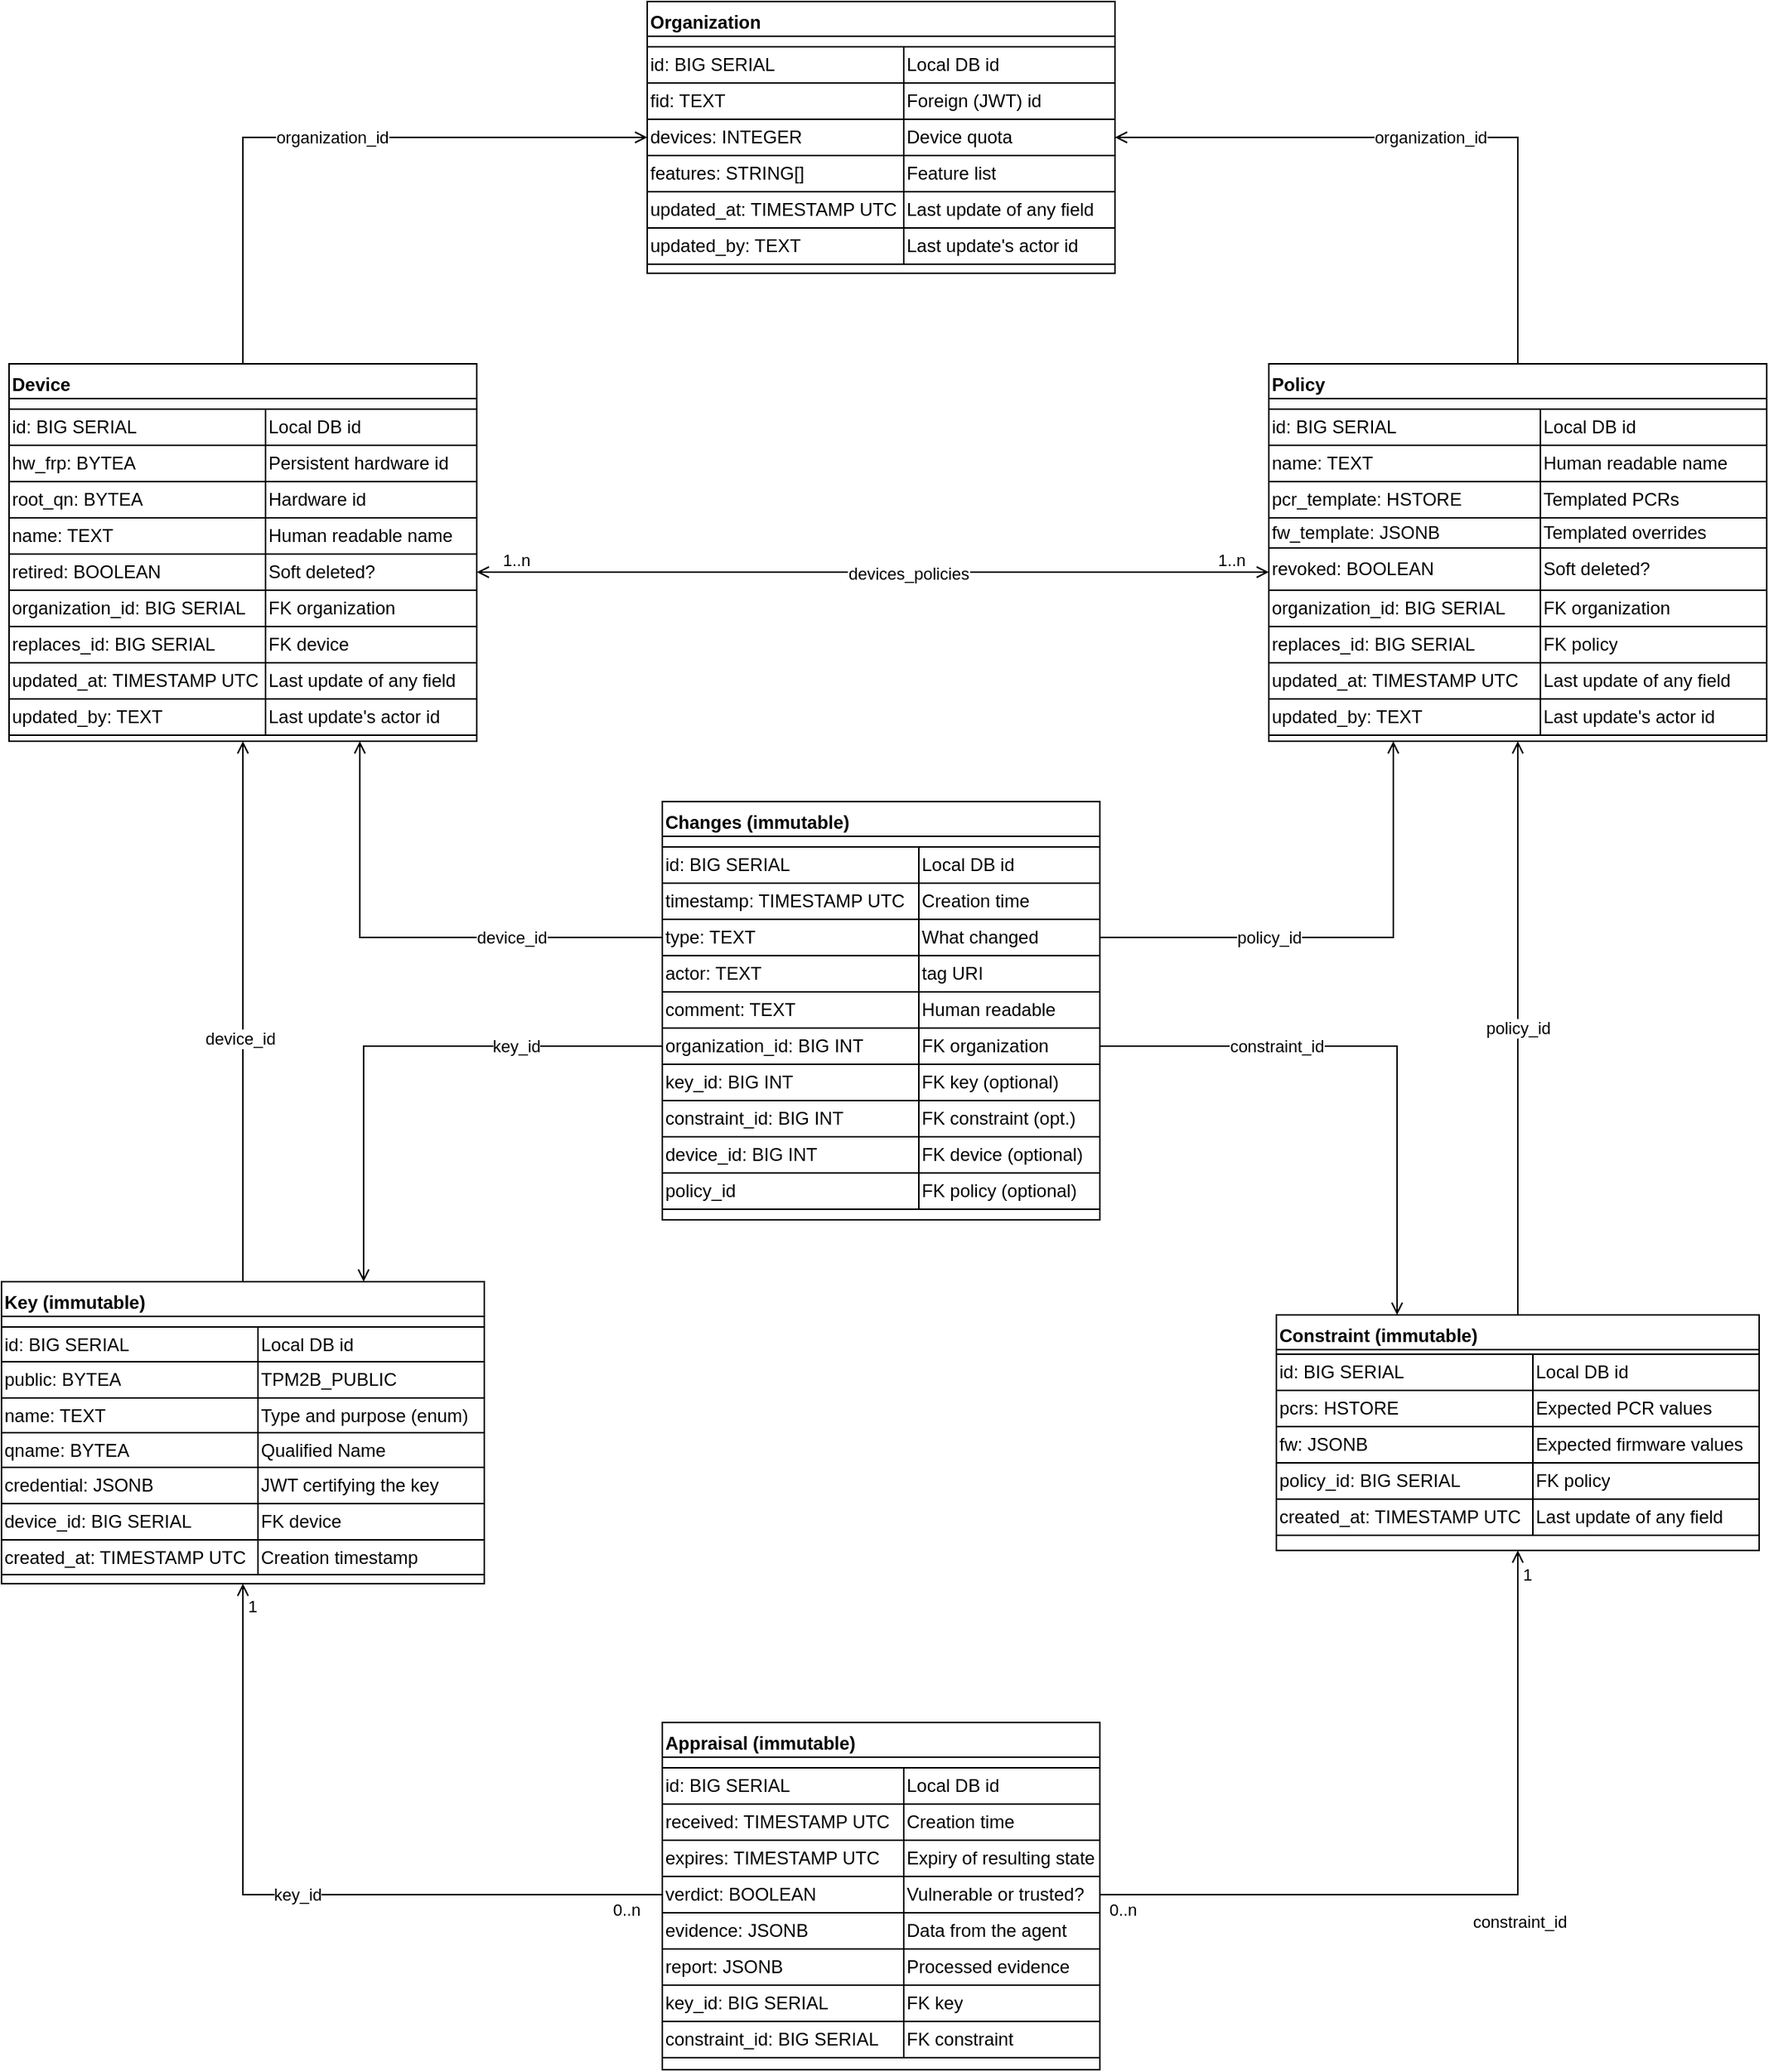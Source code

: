 <mxfile version="15.5.9" type="device"><diagram id="9pZQ5WB2iECP0EqjLTP2" name="Page-1"><mxGraphModel dx="2866" dy="2418" grid="1" gridSize="10" guides="1" tooltips="1" connect="1" arrows="1" fold="1" page="1" pageScale="1" pageWidth="827" pageHeight="1169" math="0" shadow="0"><root><mxCell id="0"/><mxCell id="1" parent="0"/><mxCell id="t9PkCJgiU1_9K6uAfRpD-314" style="edgeStyle=orthogonalEdgeStyle;rounded=0;comic=0;orthogonalLoop=1;jettySize=auto;html=1;startArrow=open;startFill=0;endArrow=open;endFill=0;" parent="1" source="t9PkCJgiU1_9K6uAfRpD-100" edge="1"><mxGeometry relative="1" as="geometry"><mxPoint x="470" y="-462" as="targetPoint"/></mxGeometry></mxCell><mxCell id="t9PkCJgiU1_9K6uAfRpD-321" value="devices_policies" style="edgeLabel;html=1;align=center;verticalAlign=middle;resizable=0;points=[];" parent="t9PkCJgiU1_9K6uAfRpD-314" vertex="1" connectable="0"><mxGeometry x="0.174" y="2" relative="1" as="geometry"><mxPoint x="-22" y="2" as="offset"/></mxGeometry></mxCell><mxCell id="t9PkCJgiU1_9K6uAfRpD-322" value="1..n" style="edgeLabel;html=1;align=center;verticalAlign=middle;resizable=0;points=[];" parent="t9PkCJgiU1_9K6uAfRpD-314" vertex="1" connectable="0"><mxGeometry x="-0.948" y="1" relative="1" as="geometry"><mxPoint x="12" y="-7" as="offset"/></mxGeometry></mxCell><mxCell id="t9PkCJgiU1_9K6uAfRpD-324" value="1..n" style="edgeLabel;html=1;align=center;verticalAlign=middle;resizable=0;points=[];" parent="t9PkCJgiU1_9K6uAfRpD-314" vertex="1" connectable="0"><mxGeometry x="0.948" relative="1" as="geometry"><mxPoint x="-12" y="-8" as="offset"/></mxGeometry></mxCell><mxCell id="t9PkCJgiU1_9K6uAfRpD-315" value="organization_id" style="edgeStyle=orthogonalEdgeStyle;rounded=0;comic=0;orthogonalLoop=1;jettySize=auto;html=1;entryX=0;entryY=0.5;entryDx=0;entryDy=0;startArrow=none;startFill=0;endArrow=open;endFill=0;exitX=0.5;exitY=0;exitDx=0;exitDy=0;" parent="1" source="t9PkCJgiU1_9K6uAfRpD-250" target="t9PkCJgiU1_9K6uAfRpD-279" edge="1"><mxGeometry relative="1" as="geometry"><mxPoint x="-55" y="-750" as="targetPoint"/></mxGeometry></mxCell><mxCell id="t9PkCJgiU1_9K6uAfRpD-316" value="organization_id" style="edgeStyle=orthogonalEdgeStyle;rounded=0;comic=0;orthogonalLoop=1;jettySize=auto;html=1;entryX=1;entryY=0.5;entryDx=0;entryDy=0;startArrow=none;startFill=0;endArrow=open;endFill=0;exitX=0.5;exitY=0;exitDx=0;exitDy=0;" parent="1" source="t9PkCJgiU1_9K6uAfRpD-278" target="t9PkCJgiU1_9K6uAfRpD-279" edge="1"><mxGeometry relative="1" as="geometry"/></mxCell><mxCell id="t9PkCJgiU1_9K6uAfRpD-319" style="edgeStyle=orthogonalEdgeStyle;rounded=0;comic=0;orthogonalLoop=1;jettySize=auto;html=1;startArrow=none;startFill=0;endArrow=open;endFill=0;exitX=1;exitY=0.5;exitDx=0;exitDy=0;entryX=0.5;entryY=1;entryDx=0;entryDy=0;" parent="1" source="t9PkCJgiU1_9K6uAfRpD-203" edge="1" target="t9PkCJgiU1_9K6uAfRpD-277"><mxGeometry relative="1" as="geometry"><mxPoint x="720" y="230" as="targetPoint"/></mxGeometry></mxCell><mxCell id="t9PkCJgiU1_9K6uAfRpD-327" value="constraint_id" style="edgeLabel;html=1;align=center;verticalAlign=middle;resizable=0;points=[];" parent="t9PkCJgiU1_9K6uAfRpD-319" vertex="1" connectable="0"><mxGeometry x="0.292" y="1" relative="1" as="geometry"><mxPoint x="2" y="67" as="offset"/></mxGeometry></mxCell><mxCell id="t9PkCJgiU1_9K6uAfRpD-329" value="1" style="edgeLabel;html=1;align=center;verticalAlign=middle;resizable=0;points=[];" parent="t9PkCJgiU1_9K6uAfRpD-319" vertex="1" connectable="0"><mxGeometry x="0.936" y="3" relative="1" as="geometry"><mxPoint x="9" as="offset"/></mxGeometry></mxCell><mxCell id="t9PkCJgiU1_9K6uAfRpD-330" value="0..n" style="edgeLabel;html=1;align=center;verticalAlign=middle;resizable=0;points=[];" parent="t9PkCJgiU1_9K6uAfRpD-319" vertex="1" connectable="0"><mxGeometry x="-0.941" relative="1" as="geometry"><mxPoint y="10" as="offset"/></mxGeometry></mxCell><mxCell id="t9PkCJgiU1_9K6uAfRpD-320" value="key_id" style="edgeStyle=orthogonalEdgeStyle;rounded=0;comic=0;orthogonalLoop=1;jettySize=auto;html=1;startArrow=none;startFill=0;endArrow=open;endFill=0;exitX=0;exitY=0.5;exitDx=0;exitDy=0;entryX=0.5;entryY=1;entryDx=0;entryDy=0;" parent="1" source="t9PkCJgiU1_9K6uAfRpD-203" edge="1" target="t9PkCJgiU1_9K6uAfRpD-276"><mxGeometry relative="1" as="geometry"><mxPoint x="-180" y="250" as="targetPoint"/><mxPoint x="-35" y="428" as="sourcePoint"/></mxGeometry></mxCell><mxCell id="t9PkCJgiU1_9K6uAfRpD-328" value="1" style="edgeLabel;html=1;align=center;verticalAlign=middle;resizable=0;points=[];" parent="t9PkCJgiU1_9K6uAfRpD-320" vertex="1" connectable="0"><mxGeometry x="0.938" y="4" relative="1" as="geometry"><mxPoint x="10" as="offset"/></mxGeometry></mxCell><mxCell id="t9PkCJgiU1_9K6uAfRpD-331" value="0..n" style="edgeLabel;html=1;align=center;verticalAlign=middle;resizable=0;points=[];" parent="t9PkCJgiU1_9K6uAfRpD-320" vertex="1" connectable="0"><mxGeometry x="-0.922" y="2" relative="1" as="geometry"><mxPoint x="-5" y="8" as="offset"/></mxGeometry></mxCell><mxCell id="t9PkCJgiU1_9K6uAfRpD-280" value="" style="group" parent="1" vertex="1" connectable="0"><mxGeometry x="-370" y="8" width="320" height="200" as="geometry"/></mxCell><mxCell id="t9PkCJgiU1_9K6uAfRpD-122" value="" style="shape=table;html=1;whiteSpace=wrap;startSize=0;container=1;collapsible=0;childLayout=tableLayout;align=left;" parent="t9PkCJgiU1_9K6uAfRpD-280" vertex="1"><mxGeometry y="30" width="320" height="164" as="geometry"/></mxCell><mxCell id="t9PkCJgiU1_9K6uAfRpD-123" value="" style="shape=partialRectangle;html=1;whiteSpace=wrap;collapsible=0;dropTarget=0;pointerEvents=0;fillColor=none;top=0;left=0;bottom=0;right=0;points=[[0,0.5],[1,0.5]];portConstraint=eastwest;align=left;" parent="t9PkCJgiU1_9K6uAfRpD-122" vertex="1"><mxGeometry width="320" height="23" as="geometry"/></mxCell><mxCell id="t9PkCJgiU1_9K6uAfRpD-124" value="id: BIG SERIAL" style="shape=partialRectangle;html=1;whiteSpace=wrap;connectable=0;overflow=hidden;fillColor=none;top=0;left=0;bottom=0;right=0;align=left;" parent="t9PkCJgiU1_9K6uAfRpD-123" vertex="1"><mxGeometry width="170" height="23" as="geometry"/></mxCell><mxCell id="t9PkCJgiU1_9K6uAfRpD-125" value="Local DB id" style="shape=partialRectangle;html=1;whiteSpace=wrap;connectable=0;overflow=hidden;fillColor=none;top=0;left=0;bottom=0;right=0;align=left;" parent="t9PkCJgiU1_9K6uAfRpD-123" vertex="1"><mxGeometry x="170" width="150" height="23" as="geometry"/></mxCell><mxCell id="t9PkCJgiU1_9K6uAfRpD-126" value="" style="shape=partialRectangle;html=1;whiteSpace=wrap;collapsible=0;dropTarget=0;pointerEvents=0;fillColor=none;top=0;left=0;bottom=0;right=0;points=[[0,0.5],[1,0.5]];portConstraint=eastwest;align=left;" parent="t9PkCJgiU1_9K6uAfRpD-122" vertex="1"><mxGeometry y="23" width="320" height="24" as="geometry"/></mxCell><mxCell id="t9PkCJgiU1_9K6uAfRpD-127" value="public: BYTEA" style="shape=partialRectangle;html=1;whiteSpace=wrap;connectable=0;overflow=hidden;fillColor=none;top=0;left=0;bottom=0;right=0;align=left;" parent="t9PkCJgiU1_9K6uAfRpD-126" vertex="1"><mxGeometry width="170" height="24" as="geometry"/></mxCell><mxCell id="t9PkCJgiU1_9K6uAfRpD-128" value="TPM2B_PUBLIC" style="shape=partialRectangle;html=1;whiteSpace=wrap;connectable=0;overflow=hidden;fillColor=none;top=0;left=0;bottom=0;right=0;align=left;" parent="t9PkCJgiU1_9K6uAfRpD-126" vertex="1"><mxGeometry x="170" width="150" height="24" as="geometry"/></mxCell><mxCell id="t9PkCJgiU1_9K6uAfRpD-129" value="" style="shape=partialRectangle;html=1;whiteSpace=wrap;collapsible=0;dropTarget=0;pointerEvents=0;fillColor=none;top=0;left=0;bottom=0;right=0;points=[[0,0.5],[1,0.5]];portConstraint=eastwest;align=left;" parent="t9PkCJgiU1_9K6uAfRpD-122" vertex="1"><mxGeometry y="47" width="320" height="23" as="geometry"/></mxCell><mxCell id="t9PkCJgiU1_9K6uAfRpD-130" value="name: TEXT" style="shape=partialRectangle;html=1;whiteSpace=wrap;connectable=0;overflow=hidden;fillColor=none;top=0;left=0;bottom=0;right=0;align=left;" parent="t9PkCJgiU1_9K6uAfRpD-129" vertex="1"><mxGeometry width="170" height="23" as="geometry"/></mxCell><mxCell id="t9PkCJgiU1_9K6uAfRpD-131" value="Type and purpose (enum)" style="shape=partialRectangle;html=1;whiteSpace=wrap;connectable=0;overflow=hidden;fillColor=none;top=0;left=0;bottom=0;right=0;align=left;" parent="t9PkCJgiU1_9K6uAfRpD-129" vertex="1"><mxGeometry x="170" width="150" height="23" as="geometry"/></mxCell><mxCell id="t9PkCJgiU1_9K6uAfRpD-132" value="" style="shape=partialRectangle;html=1;whiteSpace=wrap;collapsible=0;dropTarget=0;pointerEvents=0;fillColor=none;top=0;left=0;bottom=0;right=0;points=[[0,0.5],[1,0.5]];portConstraint=eastwest;align=left;" parent="t9PkCJgiU1_9K6uAfRpD-122" vertex="1"><mxGeometry y="70" width="320" height="23" as="geometry"/></mxCell><mxCell id="t9PkCJgiU1_9K6uAfRpD-133" value="qname: BYTEA" style="shape=partialRectangle;html=1;whiteSpace=wrap;connectable=0;overflow=hidden;fillColor=none;top=0;left=0;bottom=0;right=0;align=left;" parent="t9PkCJgiU1_9K6uAfRpD-132" vertex="1"><mxGeometry width="170" height="23" as="geometry"/></mxCell><mxCell id="t9PkCJgiU1_9K6uAfRpD-134" value="Qualified Name" style="shape=partialRectangle;html=1;whiteSpace=wrap;connectable=0;overflow=hidden;fillColor=none;top=0;left=0;bottom=0;right=0;align=left;" parent="t9PkCJgiU1_9K6uAfRpD-132" vertex="1"><mxGeometry x="170" width="150" height="23" as="geometry"/></mxCell><mxCell id="t9PkCJgiU1_9K6uAfRpD-135" value="" style="shape=partialRectangle;html=1;whiteSpace=wrap;collapsible=0;dropTarget=0;pointerEvents=0;fillColor=none;top=0;left=0;bottom=0;right=0;points=[[0,0.5],[1,0.5]];portConstraint=eastwest;align=left;" parent="t9PkCJgiU1_9K6uAfRpD-122" vertex="1"><mxGeometry y="93" width="320" height="24" as="geometry"/></mxCell><mxCell id="t9PkCJgiU1_9K6uAfRpD-136" value="credential: JSONB" style="shape=partialRectangle;html=1;whiteSpace=wrap;connectable=0;overflow=hidden;fillColor=none;top=0;left=0;bottom=0;right=0;align=left;" parent="t9PkCJgiU1_9K6uAfRpD-135" vertex="1"><mxGeometry width="170" height="24" as="geometry"/></mxCell><mxCell id="t9PkCJgiU1_9K6uAfRpD-137" value="JWT certifying the key" style="shape=partialRectangle;html=1;whiteSpace=wrap;connectable=0;overflow=hidden;fillColor=none;top=0;left=0;bottom=0;right=0;align=left;" parent="t9PkCJgiU1_9K6uAfRpD-135" vertex="1"><mxGeometry x="170" width="150" height="24" as="geometry"/></mxCell><mxCell id="t9PkCJgiU1_9K6uAfRpD-149" style="shape=partialRectangle;html=1;whiteSpace=wrap;collapsible=0;dropTarget=0;pointerEvents=0;fillColor=none;top=0;left=0;bottom=0;right=0;points=[[0,0.5],[1,0.5]];portConstraint=eastwest;align=left;" parent="t9PkCJgiU1_9K6uAfRpD-122" vertex="1"><mxGeometry y="117" width="320" height="24" as="geometry"/></mxCell><mxCell id="t9PkCJgiU1_9K6uAfRpD-150" value="device_id: BIG SERIAL" style="shape=partialRectangle;html=1;whiteSpace=wrap;connectable=0;overflow=hidden;fillColor=none;top=0;left=0;bottom=0;right=0;align=left;" parent="t9PkCJgiU1_9K6uAfRpD-149" vertex="1"><mxGeometry width="170" height="24" as="geometry"/></mxCell><mxCell id="t9PkCJgiU1_9K6uAfRpD-151" value="FK device" style="shape=partialRectangle;html=1;whiteSpace=wrap;connectable=0;overflow=hidden;fillColor=none;top=0;left=0;bottom=0;right=0;align=left;" parent="t9PkCJgiU1_9K6uAfRpD-149" vertex="1"><mxGeometry x="170" width="150" height="24" as="geometry"/></mxCell><mxCell id="t9PkCJgiU1_9K6uAfRpD-138" value="" style="shape=partialRectangle;html=1;whiteSpace=wrap;collapsible=0;dropTarget=0;pointerEvents=0;fillColor=none;top=0;left=0;bottom=0;right=0;points=[[0,0.5],[1,0.5]];portConstraint=eastwest;align=left;" parent="t9PkCJgiU1_9K6uAfRpD-122" vertex="1"><mxGeometry y="141" width="320" height="23" as="geometry"/></mxCell><mxCell id="t9PkCJgiU1_9K6uAfRpD-139" value="created_at: TIMESTAMP UTC" style="shape=partialRectangle;html=1;whiteSpace=wrap;connectable=0;overflow=hidden;fillColor=none;top=0;left=0;bottom=0;right=0;align=left;" parent="t9PkCJgiU1_9K6uAfRpD-138" vertex="1"><mxGeometry width="170" height="23" as="geometry"/></mxCell><mxCell id="t9PkCJgiU1_9K6uAfRpD-140" value="Creation timestamp" style="shape=partialRectangle;html=1;whiteSpace=wrap;connectable=0;overflow=hidden;fillColor=none;top=0;left=0;bottom=0;right=0;align=left;" parent="t9PkCJgiU1_9K6uAfRpD-138" vertex="1"><mxGeometry x="170" width="150" height="23" as="geometry"/></mxCell><mxCell id="t9PkCJgiU1_9K6uAfRpD-276" value="Key (immutable)" style="swimlane;align=left;verticalAlign=bottom;container=0;" parent="t9PkCJgiU1_9K6uAfRpD-280" vertex="1"><mxGeometry width="320" height="200" as="geometry"/></mxCell><mxCell id="t9PkCJgiU1_9K6uAfRpD-310" value="" style="group" parent="1" vertex="1" connectable="0"><mxGeometry x="-365" y="-600" width="310" height="250" as="geometry"/></mxCell><mxCell id="t9PkCJgiU1_9K6uAfRpD-100" value="" style="shape=table;html=1;whiteSpace=wrap;startSize=0;container=1;collapsible=0;childLayout=tableLayout;align=left;" parent="t9PkCJgiU1_9K6uAfRpD-310" vertex="1"><mxGeometry y="30" width="310" height="216" as="geometry"/></mxCell><mxCell id="t9PkCJgiU1_9K6uAfRpD-101" value="" style="shape=partialRectangle;html=1;whiteSpace=wrap;collapsible=0;dropTarget=0;pointerEvents=0;fillColor=none;top=0;left=0;bottom=0;right=0;points=[[0,0.5],[1,0.5]];portConstraint=eastwest;align=left;" parent="t9PkCJgiU1_9K6uAfRpD-100" vertex="1"><mxGeometry width="310" height="24" as="geometry"/></mxCell><mxCell id="t9PkCJgiU1_9K6uAfRpD-102" value="&lt;span&gt;id: BIG SERIAL&lt;/span&gt;" style="shape=partialRectangle;html=1;whiteSpace=wrap;connectable=0;overflow=hidden;fillColor=none;top=0;left=0;bottom=0;right=0;align=left;" parent="t9PkCJgiU1_9K6uAfRpD-101" vertex="1"><mxGeometry width="170" height="24" as="geometry"/></mxCell><mxCell id="t9PkCJgiU1_9K6uAfRpD-103" value="Local DB id" style="shape=partialRectangle;html=1;whiteSpace=wrap;connectable=0;overflow=hidden;fillColor=none;top=0;left=0;bottom=0;right=0;align=left;" parent="t9PkCJgiU1_9K6uAfRpD-101" vertex="1"><mxGeometry x="170" width="140" height="24" as="geometry"/></mxCell><mxCell id="t9PkCJgiU1_9K6uAfRpD-104" value="" style="shape=partialRectangle;html=1;whiteSpace=wrap;collapsible=0;dropTarget=0;pointerEvents=0;fillColor=none;top=0;left=0;bottom=0;right=0;points=[[0,0.5],[1,0.5]];portConstraint=eastwest;align=left;" parent="t9PkCJgiU1_9K6uAfRpD-100" vertex="1"><mxGeometry y="24" width="310" height="24" as="geometry"/></mxCell><mxCell id="t9PkCJgiU1_9K6uAfRpD-105" value="hw_frp: BYTEA" style="shape=partialRectangle;html=1;whiteSpace=wrap;connectable=0;overflow=hidden;fillColor=none;top=0;left=0;bottom=0;right=0;align=left;" parent="t9PkCJgiU1_9K6uAfRpD-104" vertex="1"><mxGeometry width="170" height="24" as="geometry"/></mxCell><mxCell id="t9PkCJgiU1_9K6uAfRpD-106" value="Persistent hardware id" style="shape=partialRectangle;html=1;whiteSpace=wrap;connectable=0;overflow=hidden;fillColor=none;top=0;left=0;bottom=0;right=0;align=left;" parent="t9PkCJgiU1_9K6uAfRpD-104" vertex="1"><mxGeometry x="170" width="140" height="24" as="geometry"/></mxCell><mxCell id="t9PkCJgiU1_9K6uAfRpD-107" value="" style="shape=partialRectangle;html=1;whiteSpace=wrap;collapsible=0;dropTarget=0;pointerEvents=0;fillColor=none;top=0;left=0;bottom=0;right=0;points=[[0,0.5],[1,0.5]];portConstraint=eastwest;align=left;" parent="t9PkCJgiU1_9K6uAfRpD-100" vertex="1"><mxGeometry y="48" width="310" height="24" as="geometry"/></mxCell><mxCell id="t9PkCJgiU1_9K6uAfRpD-108" value="root_qn: BYTEA" style="shape=partialRectangle;html=1;whiteSpace=wrap;connectable=0;overflow=hidden;fillColor=none;top=0;left=0;bottom=0;right=0;align=left;" parent="t9PkCJgiU1_9K6uAfRpD-107" vertex="1"><mxGeometry width="170" height="24" as="geometry"/></mxCell><mxCell id="t9PkCJgiU1_9K6uAfRpD-109" value="Hardware id" style="shape=partialRectangle;html=1;whiteSpace=wrap;connectable=0;overflow=hidden;fillColor=none;top=0;left=0;bottom=0;right=0;align=left;" parent="t9PkCJgiU1_9K6uAfRpD-107" vertex="1"><mxGeometry x="170" width="140" height="24" as="geometry"/></mxCell><mxCell id="t9PkCJgiU1_9K6uAfRpD-110" value="" style="shape=partialRectangle;html=1;whiteSpace=wrap;collapsible=0;dropTarget=0;pointerEvents=0;fillColor=none;top=0;left=0;bottom=0;right=0;points=[[0,0.5],[1,0.5]];portConstraint=eastwest;align=left;" parent="t9PkCJgiU1_9K6uAfRpD-100" vertex="1"><mxGeometry y="72" width="310" height="24" as="geometry"/></mxCell><mxCell id="t9PkCJgiU1_9K6uAfRpD-111" value="name: TEXT" style="shape=partialRectangle;html=1;whiteSpace=wrap;connectable=0;overflow=hidden;fillColor=none;top=0;left=0;bottom=0;right=0;align=left;" parent="t9PkCJgiU1_9K6uAfRpD-110" vertex="1"><mxGeometry width="170" height="24" as="geometry"/></mxCell><mxCell id="t9PkCJgiU1_9K6uAfRpD-112" value="Human readable name" style="shape=partialRectangle;html=1;whiteSpace=wrap;connectable=0;overflow=hidden;fillColor=none;top=0;left=0;bottom=0;right=0;align=left;" parent="t9PkCJgiU1_9K6uAfRpD-110" vertex="1"><mxGeometry x="170" width="140" height="24" as="geometry"/></mxCell><mxCell id="t9PkCJgiU1_9K6uAfRpD-113" value="" style="shape=partialRectangle;html=1;whiteSpace=wrap;collapsible=0;dropTarget=0;pointerEvents=0;fillColor=none;top=0;left=0;bottom=0;right=0;points=[[0,0.5],[1,0.5]];portConstraint=eastwest;align=left;" parent="t9PkCJgiU1_9K6uAfRpD-100" vertex="1"><mxGeometry y="96" width="310" height="24" as="geometry"/></mxCell><mxCell id="t9PkCJgiU1_9K6uAfRpD-114" value="retired: BOOLEAN" style="shape=partialRectangle;html=1;whiteSpace=wrap;connectable=0;overflow=hidden;fillColor=none;top=0;left=0;bottom=0;right=0;align=left;" parent="t9PkCJgiU1_9K6uAfRpD-113" vertex="1"><mxGeometry width="170" height="24" as="geometry"/></mxCell><mxCell id="t9PkCJgiU1_9K6uAfRpD-115" value="Soft deleted?" style="shape=partialRectangle;html=1;whiteSpace=wrap;connectable=0;overflow=hidden;fillColor=none;top=0;left=0;bottom=0;right=0;align=left;" parent="t9PkCJgiU1_9K6uAfRpD-113" vertex="1"><mxGeometry x="170" width="140" height="24" as="geometry"/></mxCell><mxCell id="t9PkCJgiU1_9K6uAfRpD-146" style="shape=partialRectangle;html=1;whiteSpace=wrap;collapsible=0;dropTarget=0;pointerEvents=0;fillColor=none;top=0;left=0;bottom=0;right=0;points=[[0,0.5],[1,0.5]];portConstraint=eastwest;align=left;" parent="t9PkCJgiU1_9K6uAfRpD-100" vertex="1"><mxGeometry y="120" width="310" height="24" as="geometry"/></mxCell><mxCell id="t9PkCJgiU1_9K6uAfRpD-147" value="organization_id: BIG SERIAL" style="shape=partialRectangle;html=1;whiteSpace=wrap;connectable=0;overflow=hidden;fillColor=none;top=0;left=0;bottom=0;right=0;align=left;" parent="t9PkCJgiU1_9K6uAfRpD-146" vertex="1"><mxGeometry width="170" height="24" as="geometry"/></mxCell><mxCell id="t9PkCJgiU1_9K6uAfRpD-148" value="FK organization" style="shape=partialRectangle;html=1;whiteSpace=wrap;connectable=0;overflow=hidden;fillColor=none;top=0;left=0;bottom=0;right=0;align=left;" parent="t9PkCJgiU1_9K6uAfRpD-146" vertex="1"><mxGeometry x="170" width="140" height="24" as="geometry"/></mxCell><mxCell id="t9PkCJgiU1_9K6uAfRpD-143" style="shape=partialRectangle;html=1;whiteSpace=wrap;collapsible=0;dropTarget=0;pointerEvents=0;fillColor=none;top=0;left=0;bottom=0;right=0;points=[[0,0.5],[1,0.5]];portConstraint=eastwest;align=left;" parent="t9PkCJgiU1_9K6uAfRpD-100" vertex="1"><mxGeometry y="144" width="310" height="24" as="geometry"/></mxCell><mxCell id="t9PkCJgiU1_9K6uAfRpD-144" value="replaces_id: BIG SERIAL" style="shape=partialRectangle;html=1;whiteSpace=wrap;connectable=0;overflow=hidden;fillColor=none;top=0;left=0;bottom=0;right=0;align=left;" parent="t9PkCJgiU1_9K6uAfRpD-143" vertex="1"><mxGeometry width="170" height="24" as="geometry"/></mxCell><mxCell id="t9PkCJgiU1_9K6uAfRpD-145" value="FK device" style="shape=partialRectangle;html=1;whiteSpace=wrap;connectable=0;overflow=hidden;fillColor=none;top=0;left=0;bottom=0;right=0;align=left;" parent="t9PkCJgiU1_9K6uAfRpD-143" vertex="1"><mxGeometry x="170" width="140" height="24" as="geometry"/></mxCell><mxCell id="t9PkCJgiU1_9K6uAfRpD-116" value="" style="shape=partialRectangle;html=1;whiteSpace=wrap;collapsible=0;dropTarget=0;pointerEvents=0;fillColor=none;top=0;left=0;bottom=0;right=0;points=[[0,0.5],[1,0.5]];portConstraint=eastwest;align=left;" parent="t9PkCJgiU1_9K6uAfRpD-100" vertex="1"><mxGeometry y="168" width="310" height="24" as="geometry"/></mxCell><mxCell id="t9PkCJgiU1_9K6uAfRpD-117" value="updated_at: TIMESTAMP UTC" style="shape=partialRectangle;html=1;whiteSpace=wrap;connectable=0;overflow=hidden;fillColor=none;top=0;left=0;bottom=0;right=0;align=left;" parent="t9PkCJgiU1_9K6uAfRpD-116" vertex="1"><mxGeometry width="170" height="24" as="geometry"/></mxCell><mxCell id="t9PkCJgiU1_9K6uAfRpD-118" value="Last update of any field" style="shape=partialRectangle;html=1;whiteSpace=wrap;connectable=0;overflow=hidden;fillColor=none;top=0;left=0;bottom=0;right=0;align=left;" parent="t9PkCJgiU1_9K6uAfRpD-116" vertex="1"><mxGeometry x="170" width="140" height="24" as="geometry"/></mxCell><mxCell id="t9PkCJgiU1_9K6uAfRpD-225" style="shape=partialRectangle;html=1;whiteSpace=wrap;collapsible=0;dropTarget=0;pointerEvents=0;fillColor=none;top=0;left=0;bottom=0;right=0;points=[[0,0.5],[1,0.5]];portConstraint=eastwest;align=left;" parent="t9PkCJgiU1_9K6uAfRpD-100" vertex="1"><mxGeometry y="192" width="310" height="24" as="geometry"/></mxCell><mxCell id="t9PkCJgiU1_9K6uAfRpD-226" value="updated_by: TEXT" style="shape=partialRectangle;html=1;whiteSpace=wrap;connectable=0;overflow=hidden;fillColor=none;top=0;left=0;bottom=0;right=0;align=left;" parent="t9PkCJgiU1_9K6uAfRpD-225" vertex="1"><mxGeometry width="170" height="24" as="geometry"/></mxCell><mxCell id="t9PkCJgiU1_9K6uAfRpD-227" value="Last update's actor id" style="shape=partialRectangle;html=1;whiteSpace=wrap;connectable=0;overflow=hidden;fillColor=none;top=0;left=0;bottom=0;right=0;align=left;" parent="t9PkCJgiU1_9K6uAfRpD-225" vertex="1"><mxGeometry x="170" width="140" height="24" as="geometry"/></mxCell><mxCell id="t9PkCJgiU1_9K6uAfRpD-250" value="Device" style="swimlane;align=left;verticalAlign=bottom;container=0;" parent="t9PkCJgiU1_9K6uAfRpD-310" vertex="1"><mxGeometry width="310" height="250" as="geometry"/></mxCell><mxCell id="t9PkCJgiU1_9K6uAfRpD-317" style="edgeStyle=orthogonalEdgeStyle;rounded=0;comic=0;orthogonalLoop=1;jettySize=auto;html=1;startArrow=none;startFill=0;endArrow=open;endFill=0;entryX=0.5;entryY=1;entryDx=0;entryDy=0;exitX=0.5;exitY=0;exitDx=0;exitDy=0;" parent="1" source="t9PkCJgiU1_9K6uAfRpD-276" target="t9PkCJgiU1_9K6uAfRpD-250" edge="1"><mxGeometry x="-365" y="-600" as="geometry"><mxPoint x="-260" y="-90" as="sourcePoint"/><mxPoint x="-170" y="-300" as="targetPoint"/></mxGeometry></mxCell><mxCell id="t9PkCJgiU1_9K6uAfRpD-325" value="device_id" style="edgeLabel;html=1;align=center;verticalAlign=middle;resizable=0;points=[];" parent="t9PkCJgiU1_9K6uAfRpD-317" vertex="1" connectable="0"><mxGeometry x="-0.1" y="2" relative="1" as="geometry"><mxPoint as="offset"/></mxGeometry></mxCell><mxCell id="t9PkCJgiU1_9K6uAfRpD-312" value="" style="group" parent="1" vertex="1" connectable="0"><mxGeometry x="470" y="-600" width="330" height="250" as="geometry"/></mxCell><mxCell id="t9PkCJgiU1_9K6uAfRpD-152" value="" style="shape=table;html=1;whiteSpace=wrap;startSize=0;container=1;collapsible=0;childLayout=tableLayout;align=left;" parent="t9PkCJgiU1_9K6uAfRpD-312" vertex="1"><mxGeometry y="30" width="330" height="216" as="geometry"/></mxCell><mxCell id="t9PkCJgiU1_9K6uAfRpD-153" value="" style="shape=partialRectangle;html=1;whiteSpace=wrap;collapsible=0;dropTarget=0;pointerEvents=0;fillColor=none;top=0;left=0;bottom=0;right=0;points=[[0,0.5],[1,0.5]];portConstraint=eastwest;align=left;" parent="t9PkCJgiU1_9K6uAfRpD-152" vertex="1"><mxGeometry width="330" height="24" as="geometry"/></mxCell><mxCell id="t9PkCJgiU1_9K6uAfRpD-154" value="id: BIG SERIAL" style="shape=partialRectangle;html=1;whiteSpace=wrap;connectable=0;overflow=hidden;fillColor=none;top=0;left=0;bottom=0;right=0;align=left;" parent="t9PkCJgiU1_9K6uAfRpD-153" vertex="1"><mxGeometry width="180" height="24" as="geometry"><mxRectangle width="180" height="24" as="alternateBounds"/></mxGeometry></mxCell><mxCell id="t9PkCJgiU1_9K6uAfRpD-155" value="Local DB id" style="shape=partialRectangle;html=1;whiteSpace=wrap;connectable=0;overflow=hidden;fillColor=none;top=0;left=0;bottom=0;right=0;align=left;" parent="t9PkCJgiU1_9K6uAfRpD-153" vertex="1"><mxGeometry x="180" width="150" height="24" as="geometry"><mxRectangle width="150" height="24" as="alternateBounds"/></mxGeometry></mxCell><mxCell id="t9PkCJgiU1_9K6uAfRpD-156" value="" style="shape=partialRectangle;html=1;whiteSpace=wrap;collapsible=0;dropTarget=0;pointerEvents=0;fillColor=none;top=0;left=0;bottom=0;right=0;points=[[0,0.5],[1,0.5]];portConstraint=eastwest;align=left;" parent="t9PkCJgiU1_9K6uAfRpD-152" vertex="1"><mxGeometry y="24" width="330" height="24" as="geometry"/></mxCell><mxCell id="t9PkCJgiU1_9K6uAfRpD-157" value="name: TEXT" style="shape=partialRectangle;html=1;whiteSpace=wrap;connectable=0;overflow=hidden;fillColor=none;top=0;left=0;bottom=0;right=0;align=left;" parent="t9PkCJgiU1_9K6uAfRpD-156" vertex="1"><mxGeometry width="180" height="24" as="geometry"><mxRectangle width="180" height="24" as="alternateBounds"/></mxGeometry></mxCell><mxCell id="t9PkCJgiU1_9K6uAfRpD-158" value="Human readable name" style="shape=partialRectangle;html=1;whiteSpace=wrap;connectable=0;overflow=hidden;fillColor=none;top=0;left=0;bottom=0;right=0;align=left;" parent="t9PkCJgiU1_9K6uAfRpD-156" vertex="1"><mxGeometry x="180" width="150" height="24" as="geometry"><mxRectangle width="150" height="24" as="alternateBounds"/></mxGeometry></mxCell><mxCell id="t9PkCJgiU1_9K6uAfRpD-159" value="" style="shape=partialRectangle;html=1;whiteSpace=wrap;collapsible=0;dropTarget=0;pointerEvents=0;fillColor=none;top=0;left=0;bottom=0;right=0;points=[[0,0.5],[1,0.5]];portConstraint=eastwest;align=left;" parent="t9PkCJgiU1_9K6uAfRpD-152" vertex="1"><mxGeometry y="48" width="330" height="24" as="geometry"/></mxCell><mxCell id="t9PkCJgiU1_9K6uAfRpD-160" value="pcr_template: HSTORE" style="shape=partialRectangle;html=1;whiteSpace=wrap;connectable=0;overflow=hidden;fillColor=none;top=0;left=0;bottom=0;right=0;align=left;" parent="t9PkCJgiU1_9K6uAfRpD-159" vertex="1"><mxGeometry width="180" height="24" as="geometry"><mxRectangle width="180" height="24" as="alternateBounds"/></mxGeometry></mxCell><mxCell id="t9PkCJgiU1_9K6uAfRpD-161" value="Templated PCRs" style="shape=partialRectangle;html=1;whiteSpace=wrap;connectable=0;overflow=hidden;fillColor=none;top=0;left=0;bottom=0;right=0;align=left;" parent="t9PkCJgiU1_9K6uAfRpD-159" vertex="1"><mxGeometry x="180" width="150" height="24" as="geometry"><mxRectangle width="150" height="24" as="alternateBounds"/></mxGeometry></mxCell><mxCell id="t9PkCJgiU1_9K6uAfRpD-162" value="" style="shape=partialRectangle;html=1;whiteSpace=wrap;collapsible=0;dropTarget=0;pointerEvents=0;fillColor=none;top=0;left=0;bottom=0;right=0;points=[[0,0.5],[1,0.5]];portConstraint=eastwest;align=left;" parent="t9PkCJgiU1_9K6uAfRpD-152" vertex="1"><mxGeometry y="72" width="330" height="20" as="geometry"/></mxCell><mxCell id="t9PkCJgiU1_9K6uAfRpD-163" value="fw_template: JSONB" style="shape=partialRectangle;html=1;whiteSpace=wrap;connectable=0;overflow=hidden;fillColor=none;top=0;left=0;bottom=0;right=0;align=left;" parent="t9PkCJgiU1_9K6uAfRpD-162" vertex="1"><mxGeometry width="180" height="20" as="geometry"><mxRectangle width="180" height="20" as="alternateBounds"/></mxGeometry></mxCell><mxCell id="t9PkCJgiU1_9K6uAfRpD-164" value="Templated overrides" style="shape=partialRectangle;html=1;whiteSpace=wrap;connectable=0;overflow=hidden;fillColor=none;top=0;left=0;bottom=0;right=0;align=left;" parent="t9PkCJgiU1_9K6uAfRpD-162" vertex="1"><mxGeometry x="180" width="150" height="20" as="geometry"><mxRectangle width="150" height="20" as="alternateBounds"/></mxGeometry></mxCell><mxCell id="t9PkCJgiU1_9K6uAfRpD-165" value="" style="shape=partialRectangle;html=1;whiteSpace=wrap;collapsible=0;dropTarget=0;pointerEvents=0;fillColor=none;top=0;left=0;bottom=0;right=0;points=[[0,0.5],[1,0.5]];portConstraint=eastwest;align=left;" parent="t9PkCJgiU1_9K6uAfRpD-152" vertex="1"><mxGeometry y="92" width="330" height="28" as="geometry"/></mxCell><mxCell id="t9PkCJgiU1_9K6uAfRpD-166" value="revoked: BOOLEAN" style="shape=partialRectangle;html=1;whiteSpace=wrap;connectable=0;overflow=hidden;fillColor=none;top=0;left=0;bottom=0;right=0;align=left;" parent="t9PkCJgiU1_9K6uAfRpD-165" vertex="1"><mxGeometry width="180" height="28" as="geometry"><mxRectangle width="180" height="28" as="alternateBounds"/></mxGeometry></mxCell><mxCell id="t9PkCJgiU1_9K6uAfRpD-167" value="Soft deleted?" style="shape=partialRectangle;html=1;whiteSpace=wrap;connectable=0;overflow=hidden;fillColor=none;top=0;left=0;bottom=0;right=0;align=left;" parent="t9PkCJgiU1_9K6uAfRpD-165" vertex="1"><mxGeometry x="180" width="150" height="28" as="geometry"><mxRectangle width="150" height="28" as="alternateBounds"/></mxGeometry></mxCell><mxCell id="t9PkCJgiU1_9K6uAfRpD-168" value="" style="shape=partialRectangle;html=1;whiteSpace=wrap;collapsible=0;dropTarget=0;pointerEvents=0;fillColor=none;top=0;left=0;bottom=0;right=0;points=[[0,0.5],[1,0.5]];portConstraint=eastwest;align=left;" parent="t9PkCJgiU1_9K6uAfRpD-152" vertex="1"><mxGeometry y="120" width="330" height="24" as="geometry"/></mxCell><mxCell id="t9PkCJgiU1_9K6uAfRpD-169" value="organization_id: BIG SERIAL" style="shape=partialRectangle;html=1;whiteSpace=wrap;connectable=0;overflow=hidden;fillColor=none;top=0;left=0;bottom=0;right=0;align=left;" parent="t9PkCJgiU1_9K6uAfRpD-168" vertex="1"><mxGeometry width="180" height="24" as="geometry"><mxRectangle width="180" height="24" as="alternateBounds"/></mxGeometry></mxCell><mxCell id="t9PkCJgiU1_9K6uAfRpD-170" value="FK organization" style="shape=partialRectangle;html=1;whiteSpace=wrap;connectable=0;overflow=hidden;fillColor=none;top=0;left=0;bottom=0;right=0;align=left;" parent="t9PkCJgiU1_9K6uAfRpD-168" vertex="1"><mxGeometry x="180" width="150" height="24" as="geometry"><mxRectangle width="150" height="24" as="alternateBounds"/></mxGeometry></mxCell><mxCell id="t9PkCJgiU1_9K6uAfRpD-171" style="shape=partialRectangle;html=1;whiteSpace=wrap;collapsible=0;dropTarget=0;pointerEvents=0;fillColor=none;top=0;left=0;bottom=0;right=0;points=[[0,0.5],[1,0.5]];portConstraint=eastwest;align=left;" parent="t9PkCJgiU1_9K6uAfRpD-152" vertex="1"><mxGeometry y="144" width="330" height="24" as="geometry"/></mxCell><mxCell id="t9PkCJgiU1_9K6uAfRpD-172" value="replaces_id: BIG SERIAL" style="shape=partialRectangle;html=1;whiteSpace=wrap;connectable=0;overflow=hidden;fillColor=none;top=0;left=0;bottom=0;right=0;align=left;" parent="t9PkCJgiU1_9K6uAfRpD-171" vertex="1"><mxGeometry width="180" height="24" as="geometry"><mxRectangle width="180" height="24" as="alternateBounds"/></mxGeometry></mxCell><mxCell id="t9PkCJgiU1_9K6uAfRpD-173" value="FK policy" style="shape=partialRectangle;html=1;whiteSpace=wrap;connectable=0;overflow=hidden;fillColor=none;top=0;left=0;bottom=0;right=0;align=left;" parent="t9PkCJgiU1_9K6uAfRpD-171" vertex="1"><mxGeometry x="180" width="150" height="24" as="geometry"><mxRectangle width="150" height="24" as="alternateBounds"/></mxGeometry></mxCell><mxCell id="t9PkCJgiU1_9K6uAfRpD-174" style="shape=partialRectangle;html=1;whiteSpace=wrap;collapsible=0;dropTarget=0;pointerEvents=0;fillColor=none;top=0;left=0;bottom=0;right=0;points=[[0,0.5],[1,0.5]];portConstraint=eastwest;align=left;" parent="t9PkCJgiU1_9K6uAfRpD-152" vertex="1"><mxGeometry y="168" width="330" height="24" as="geometry"/></mxCell><mxCell id="t9PkCJgiU1_9K6uAfRpD-175" value="updated_at: TIMESTAMP UTC" style="shape=partialRectangle;html=1;whiteSpace=wrap;connectable=0;overflow=hidden;fillColor=none;top=0;left=0;bottom=0;right=0;align=left;" parent="t9PkCJgiU1_9K6uAfRpD-174" vertex="1"><mxGeometry width="180" height="24" as="geometry"><mxRectangle width="180" height="24" as="alternateBounds"/></mxGeometry></mxCell><mxCell id="t9PkCJgiU1_9K6uAfRpD-176" value="Last update of any field" style="shape=partialRectangle;html=1;whiteSpace=wrap;connectable=0;overflow=hidden;fillColor=none;top=0;left=0;bottom=0;right=0;align=left;" parent="t9PkCJgiU1_9K6uAfRpD-174" vertex="1"><mxGeometry x="180" width="150" height="24" as="geometry"><mxRectangle width="150" height="24" as="alternateBounds"/></mxGeometry></mxCell><mxCell id="t9PkCJgiU1_9K6uAfRpD-222" style="shape=partialRectangle;html=1;whiteSpace=wrap;collapsible=0;dropTarget=0;pointerEvents=0;fillColor=none;top=0;left=0;bottom=0;right=0;points=[[0,0.5],[1,0.5]];portConstraint=eastwest;align=left;" parent="t9PkCJgiU1_9K6uAfRpD-152" vertex="1"><mxGeometry y="192" width="330" height="24" as="geometry"/></mxCell><mxCell id="t9PkCJgiU1_9K6uAfRpD-223" value="updated_by: TEXT" style="shape=partialRectangle;html=1;whiteSpace=wrap;connectable=0;overflow=hidden;fillColor=none;top=0;left=0;bottom=0;right=0;align=left;" parent="t9PkCJgiU1_9K6uAfRpD-222" vertex="1"><mxGeometry width="180" height="24" as="geometry"><mxRectangle width="180" height="24" as="alternateBounds"/></mxGeometry></mxCell><mxCell id="t9PkCJgiU1_9K6uAfRpD-224" value="Last update's&amp;nbsp;actor id" style="shape=partialRectangle;html=1;whiteSpace=wrap;connectable=0;overflow=hidden;fillColor=none;top=0;left=0;bottom=0;right=0;align=left;" parent="t9PkCJgiU1_9K6uAfRpD-222" vertex="1"><mxGeometry x="180" width="150" height="24" as="geometry"><mxRectangle width="150" height="24" as="alternateBounds"/></mxGeometry></mxCell><mxCell id="t9PkCJgiU1_9K6uAfRpD-278" value="Policy" style="swimlane;align=left;verticalAlign=bottom;container=0;" parent="t9PkCJgiU1_9K6uAfRpD-312" vertex="1"><mxGeometry width="330" height="250" as="geometry"/></mxCell><mxCell id="t9PkCJgiU1_9K6uAfRpD-313" value="" style="group" parent="1" vertex="1" connectable="0"><mxGeometry x="475" y="30" width="320" height="156" as="geometry"/></mxCell><mxCell id="t9PkCJgiU1_9K6uAfRpD-177" value="" style="shape=table;html=1;whiteSpace=wrap;startSize=0;container=1;collapsible=0;childLayout=tableLayout;align=left;" parent="t9PkCJgiU1_9K6uAfRpD-313" vertex="1"><mxGeometry y="26" width="320" height="120" as="geometry"/></mxCell><mxCell id="t9PkCJgiU1_9K6uAfRpD-178" value="" style="shape=partialRectangle;html=1;whiteSpace=wrap;collapsible=0;dropTarget=0;pointerEvents=0;fillColor=none;top=0;left=0;bottom=0;right=0;points=[[0,0.5],[1,0.5]];portConstraint=eastwest;align=left;" parent="t9PkCJgiU1_9K6uAfRpD-177" vertex="1"><mxGeometry width="320" height="24" as="geometry"/></mxCell><mxCell id="t9PkCJgiU1_9K6uAfRpD-179" value="id: BIG SERIAL" style="shape=partialRectangle;html=1;whiteSpace=wrap;connectable=0;overflow=hidden;fillColor=none;top=0;left=0;bottom=0;right=0;align=left;" parent="t9PkCJgiU1_9K6uAfRpD-178" vertex="1"><mxGeometry width="170" height="24" as="geometry"/></mxCell><mxCell id="t9PkCJgiU1_9K6uAfRpD-180" value="Local DB id" style="shape=partialRectangle;html=1;whiteSpace=wrap;connectable=0;overflow=hidden;fillColor=none;top=0;left=0;bottom=0;right=0;align=left;" parent="t9PkCJgiU1_9K6uAfRpD-178" vertex="1"><mxGeometry x="170" width="150" height="24" as="geometry"/></mxCell><mxCell id="t9PkCJgiU1_9K6uAfRpD-181" value="" style="shape=partialRectangle;html=1;whiteSpace=wrap;collapsible=0;dropTarget=0;pointerEvents=0;fillColor=none;top=0;left=0;bottom=0;right=0;points=[[0,0.5],[1,0.5]];portConstraint=eastwest;align=left;" parent="t9PkCJgiU1_9K6uAfRpD-177" vertex="1"><mxGeometry y="24" width="320" height="24" as="geometry"/></mxCell><mxCell id="t9PkCJgiU1_9K6uAfRpD-182" value="pcrs: HSTORE" style="shape=partialRectangle;html=1;whiteSpace=wrap;connectable=0;overflow=hidden;fillColor=none;top=0;left=0;bottom=0;right=0;align=left;" parent="t9PkCJgiU1_9K6uAfRpD-181" vertex="1"><mxGeometry width="170" height="24" as="geometry"/></mxCell><mxCell id="t9PkCJgiU1_9K6uAfRpD-183" value="Expected PCR values" style="shape=partialRectangle;html=1;whiteSpace=wrap;connectable=0;overflow=hidden;fillColor=none;top=0;left=0;bottom=0;right=0;align=left;" parent="t9PkCJgiU1_9K6uAfRpD-181" vertex="1"><mxGeometry x="170" width="150" height="24" as="geometry"/></mxCell><mxCell id="t9PkCJgiU1_9K6uAfRpD-184" value="" style="shape=partialRectangle;html=1;whiteSpace=wrap;collapsible=0;dropTarget=0;pointerEvents=0;fillColor=none;top=0;left=0;bottom=0;right=0;points=[[0,0.5],[1,0.5]];portConstraint=eastwest;align=left;" parent="t9PkCJgiU1_9K6uAfRpD-177" vertex="1"><mxGeometry y="48" width="320" height="24" as="geometry"/></mxCell><mxCell id="t9PkCJgiU1_9K6uAfRpD-185" value="fw: JSONB" style="shape=partialRectangle;html=1;whiteSpace=wrap;connectable=0;overflow=hidden;fillColor=none;top=0;left=0;bottom=0;right=0;align=left;" parent="t9PkCJgiU1_9K6uAfRpD-184" vertex="1"><mxGeometry width="170" height="24" as="geometry"/></mxCell><mxCell id="t9PkCJgiU1_9K6uAfRpD-186" value="Expected firmware values" style="shape=partialRectangle;html=1;whiteSpace=wrap;connectable=0;overflow=hidden;fillColor=none;top=0;left=0;bottom=0;right=0;align=left;" parent="t9PkCJgiU1_9K6uAfRpD-184" vertex="1"><mxGeometry x="170" width="150" height="24" as="geometry"/></mxCell><mxCell id="t9PkCJgiU1_9K6uAfRpD-187" value="" style="shape=partialRectangle;html=1;whiteSpace=wrap;collapsible=0;dropTarget=0;pointerEvents=0;fillColor=none;top=0;left=0;bottom=0;right=0;points=[[0,0.5],[1,0.5]];portConstraint=eastwest;align=left;" parent="t9PkCJgiU1_9K6uAfRpD-177" vertex="1"><mxGeometry y="72" width="320" height="24" as="geometry"/></mxCell><mxCell id="t9PkCJgiU1_9K6uAfRpD-188" value="policy_id: BIG SERIAL" style="shape=partialRectangle;html=1;whiteSpace=wrap;connectable=0;overflow=hidden;fillColor=none;top=0;left=0;bottom=0;right=0;align=left;" parent="t9PkCJgiU1_9K6uAfRpD-187" vertex="1"><mxGeometry width="170" height="24" as="geometry"/></mxCell><mxCell id="t9PkCJgiU1_9K6uAfRpD-189" value="FK policy" style="shape=partialRectangle;html=1;whiteSpace=wrap;connectable=0;overflow=hidden;fillColor=none;top=0;left=0;bottom=0;right=0;align=left;" parent="t9PkCJgiU1_9K6uAfRpD-187" vertex="1"><mxGeometry x="170" width="150" height="24" as="geometry"/></mxCell><mxCell id="t9PkCJgiU1_9K6uAfRpD-190" value="" style="shape=partialRectangle;html=1;whiteSpace=wrap;collapsible=0;dropTarget=0;pointerEvents=0;fillColor=none;top=0;left=0;bottom=0;right=0;points=[[0,0.5],[1,0.5]];portConstraint=eastwest;align=left;" parent="t9PkCJgiU1_9K6uAfRpD-177" vertex="1"><mxGeometry y="96" width="320" height="24" as="geometry"/></mxCell><mxCell id="t9PkCJgiU1_9K6uAfRpD-191" value="created_at: TIMESTAMP UTC" style="shape=partialRectangle;html=1;whiteSpace=wrap;connectable=0;overflow=hidden;fillColor=none;top=0;left=0;bottom=0;right=0;align=left;" parent="t9PkCJgiU1_9K6uAfRpD-190" vertex="1"><mxGeometry width="170" height="24" as="geometry"/></mxCell><mxCell id="t9PkCJgiU1_9K6uAfRpD-192" value="Last update of any field" style="shape=partialRectangle;html=1;whiteSpace=wrap;connectable=0;overflow=hidden;fillColor=none;top=0;left=0;bottom=0;right=0;align=left;" parent="t9PkCJgiU1_9K6uAfRpD-190" vertex="1"><mxGeometry x="170" width="150" height="24" as="geometry"/></mxCell><mxCell id="t9PkCJgiU1_9K6uAfRpD-277" value="Constraint (immutable)" style="swimlane;align=left;verticalAlign=bottom;container=0;" parent="t9PkCJgiU1_9K6uAfRpD-313" vertex="1"><mxGeometry width="320" height="156" as="geometry"/></mxCell><mxCell id="t9PkCJgiU1_9K6uAfRpD-318" value="policy_id" style="edgeStyle=orthogonalEdgeStyle;rounded=0;comic=0;orthogonalLoop=1;jettySize=auto;html=1;startArrow=none;startFill=0;endArrow=open;endFill=0;exitX=0.5;exitY=0;exitDx=0;exitDy=0;" parent="1" source="t9PkCJgiU1_9K6uAfRpD-277" target="t9PkCJgiU1_9K6uAfRpD-278" edge="1"><mxGeometry x="460" y="-600" as="geometry"/></mxCell><mxCell id="t9PkCJgiU1_9K6uAfRpD-218" value="Appraisal (immutable)" style="swimlane;align=left;verticalAlign=bottom;" parent="1" vertex="1"><mxGeometry x="68" y="300" width="290" height="230" as="geometry"/></mxCell><mxCell id="t9PkCJgiU1_9K6uAfRpD-193" value="" style="shape=table;html=1;whiteSpace=wrap;startSize=0;container=1;collapsible=0;childLayout=tableLayout;align=left;" parent="t9PkCJgiU1_9K6uAfRpD-218" vertex="1"><mxGeometry y="30" width="290" height="192" as="geometry"/></mxCell><mxCell id="t9PkCJgiU1_9K6uAfRpD-194" value="" style="shape=partialRectangle;html=1;whiteSpace=wrap;collapsible=0;dropTarget=0;pointerEvents=0;fillColor=none;top=0;left=0;bottom=0;right=0;points=[[0,0.5],[1,0.5]];portConstraint=eastwest;align=left;" parent="t9PkCJgiU1_9K6uAfRpD-193" vertex="1"><mxGeometry width="290" height="24" as="geometry"/></mxCell><mxCell id="t9PkCJgiU1_9K6uAfRpD-195" value="id: BIG SERIAL" style="shape=partialRectangle;html=1;whiteSpace=wrap;connectable=0;overflow=hidden;fillColor=none;top=0;left=0;bottom=0;right=0;align=left;" parent="t9PkCJgiU1_9K6uAfRpD-194" vertex="1"><mxGeometry width="160" height="24" as="geometry"/></mxCell><mxCell id="t9PkCJgiU1_9K6uAfRpD-196" value="Local DB id" style="shape=partialRectangle;html=1;whiteSpace=wrap;connectable=0;overflow=hidden;fillColor=none;top=0;left=0;bottom=0;right=0;align=left;" parent="t9PkCJgiU1_9K6uAfRpD-194" vertex="1"><mxGeometry x="160" width="130" height="24" as="geometry"/></mxCell><mxCell id="t9PkCJgiU1_9K6uAfRpD-197" value="" style="shape=partialRectangle;html=1;whiteSpace=wrap;collapsible=0;dropTarget=0;pointerEvents=0;fillColor=none;top=0;left=0;bottom=0;right=0;points=[[0,0.5],[1,0.5]];portConstraint=eastwest;align=left;" parent="t9PkCJgiU1_9K6uAfRpD-193" vertex="1"><mxGeometry y="24" width="290" height="24" as="geometry"/></mxCell><mxCell id="t9PkCJgiU1_9K6uAfRpD-198" value="received: TIMESTAMP UTC" style="shape=partialRectangle;html=1;whiteSpace=wrap;connectable=0;overflow=hidden;fillColor=none;top=0;left=0;bottom=0;right=0;align=left;" parent="t9PkCJgiU1_9K6uAfRpD-197" vertex="1"><mxGeometry width="160" height="24" as="geometry"/></mxCell><mxCell id="t9PkCJgiU1_9K6uAfRpD-199" value="Creation time" style="shape=partialRectangle;html=1;whiteSpace=wrap;connectable=0;overflow=hidden;fillColor=none;top=0;left=0;bottom=0;right=0;align=left;" parent="t9PkCJgiU1_9K6uAfRpD-197" vertex="1"><mxGeometry x="160" width="130" height="24" as="geometry"/></mxCell><mxCell id="t9PkCJgiU1_9K6uAfRpD-200" value="" style="shape=partialRectangle;html=1;whiteSpace=wrap;collapsible=0;dropTarget=0;pointerEvents=0;fillColor=none;top=0;left=0;bottom=0;right=0;points=[[0,0.5],[1,0.5]];portConstraint=eastwest;align=left;" parent="t9PkCJgiU1_9K6uAfRpD-193" vertex="1"><mxGeometry y="48" width="290" height="24" as="geometry"/></mxCell><mxCell id="t9PkCJgiU1_9K6uAfRpD-201" value="expires: TIMESTAMP UTC" style="shape=partialRectangle;html=1;whiteSpace=wrap;connectable=0;overflow=hidden;fillColor=none;top=0;left=0;bottom=0;right=0;align=left;" parent="t9PkCJgiU1_9K6uAfRpD-200" vertex="1"><mxGeometry width="160" height="24" as="geometry"/></mxCell><mxCell id="t9PkCJgiU1_9K6uAfRpD-202" value="Expiry of resulting state" style="shape=partialRectangle;html=1;whiteSpace=wrap;connectable=0;overflow=hidden;fillColor=none;top=0;left=0;bottom=0;right=0;align=left;" parent="t9PkCJgiU1_9K6uAfRpD-200" vertex="1"><mxGeometry x="160" width="130" height="24" as="geometry"/></mxCell><mxCell id="t9PkCJgiU1_9K6uAfRpD-203" value="" style="shape=partialRectangle;html=1;whiteSpace=wrap;collapsible=0;dropTarget=0;pointerEvents=0;fillColor=none;top=0;left=0;bottom=0;right=0;points=[[0,0.5],[1,0.5]];portConstraint=eastwest;align=left;" parent="t9PkCJgiU1_9K6uAfRpD-193" vertex="1"><mxGeometry y="72" width="290" height="24" as="geometry"/></mxCell><mxCell id="t9PkCJgiU1_9K6uAfRpD-204" value="verdict: BOOLEAN" style="shape=partialRectangle;html=1;whiteSpace=wrap;connectable=0;overflow=hidden;fillColor=none;top=0;left=0;bottom=0;right=0;align=left;" parent="t9PkCJgiU1_9K6uAfRpD-203" vertex="1"><mxGeometry width="160" height="24" as="geometry"/></mxCell><mxCell id="t9PkCJgiU1_9K6uAfRpD-205" value="Vulnerable or trusted?" style="shape=partialRectangle;html=1;whiteSpace=wrap;connectable=0;overflow=hidden;fillColor=none;top=0;left=0;bottom=0;right=0;align=left;" parent="t9PkCJgiU1_9K6uAfRpD-203" vertex="1"><mxGeometry x="160" width="130" height="24" as="geometry"/></mxCell><mxCell id="t9PkCJgiU1_9K6uAfRpD-206" value="" style="shape=partialRectangle;html=1;whiteSpace=wrap;collapsible=0;dropTarget=0;pointerEvents=0;fillColor=none;top=0;left=0;bottom=0;right=0;points=[[0,0.5],[1,0.5]];portConstraint=eastwest;align=left;" parent="t9PkCJgiU1_9K6uAfRpD-193" vertex="1"><mxGeometry y="96" width="290" height="24" as="geometry"/></mxCell><mxCell id="t9PkCJgiU1_9K6uAfRpD-207" value="evidence: JSONB" style="shape=partialRectangle;html=1;whiteSpace=wrap;connectable=0;overflow=hidden;fillColor=none;top=0;left=0;bottom=0;right=0;align=left;" parent="t9PkCJgiU1_9K6uAfRpD-206" vertex="1"><mxGeometry width="160" height="24" as="geometry"/></mxCell><mxCell id="t9PkCJgiU1_9K6uAfRpD-208" value="Data from the agent" style="shape=partialRectangle;html=1;whiteSpace=wrap;connectable=0;overflow=hidden;fillColor=none;top=0;left=0;bottom=0;right=0;align=left;" parent="t9PkCJgiU1_9K6uAfRpD-206" vertex="1"><mxGeometry x="160" width="130" height="24" as="geometry"/></mxCell><mxCell id="t9PkCJgiU1_9K6uAfRpD-209" value="" style="shape=partialRectangle;html=1;whiteSpace=wrap;collapsible=0;dropTarget=0;pointerEvents=0;fillColor=none;top=0;left=0;bottom=0;right=0;points=[[0,0.5],[1,0.5]];portConstraint=eastwest;align=left;" parent="t9PkCJgiU1_9K6uAfRpD-193" vertex="1"><mxGeometry y="120" width="290" height="24" as="geometry"/></mxCell><mxCell id="t9PkCJgiU1_9K6uAfRpD-210" value="report: JSONB" style="shape=partialRectangle;html=1;whiteSpace=wrap;connectable=0;overflow=hidden;fillColor=none;top=0;left=0;bottom=0;right=0;align=left;" parent="t9PkCJgiU1_9K6uAfRpD-209" vertex="1"><mxGeometry width="160" height="24" as="geometry"/></mxCell><mxCell id="t9PkCJgiU1_9K6uAfRpD-211" value="Processed evidence" style="shape=partialRectangle;html=1;whiteSpace=wrap;connectable=0;overflow=hidden;fillColor=none;top=0;left=0;bottom=0;right=0;align=left;" parent="t9PkCJgiU1_9K6uAfRpD-209" vertex="1"><mxGeometry x="160" width="130" height="24" as="geometry"/></mxCell><mxCell id="t9PkCJgiU1_9K6uAfRpD-212" value="" style="shape=partialRectangle;html=1;whiteSpace=wrap;collapsible=0;dropTarget=0;pointerEvents=0;fillColor=none;top=0;left=0;bottom=0;right=0;points=[[0,0.5],[1,0.5]];portConstraint=eastwest;align=left;" parent="t9PkCJgiU1_9K6uAfRpD-193" vertex="1"><mxGeometry y="144" width="290" height="24" as="geometry"/></mxCell><mxCell id="t9PkCJgiU1_9K6uAfRpD-213" value="key_id: BIG SERIAL" style="shape=partialRectangle;html=1;whiteSpace=wrap;connectable=0;overflow=hidden;fillColor=none;top=0;left=0;bottom=0;right=0;align=left;" parent="t9PkCJgiU1_9K6uAfRpD-212" vertex="1"><mxGeometry width="160" height="24" as="geometry"/></mxCell><mxCell id="t9PkCJgiU1_9K6uAfRpD-214" value="FK key" style="shape=partialRectangle;html=1;whiteSpace=wrap;connectable=0;overflow=hidden;fillColor=none;top=0;left=0;bottom=0;right=0;align=left;" parent="t9PkCJgiU1_9K6uAfRpD-212" vertex="1"><mxGeometry x="160" width="130" height="24" as="geometry"/></mxCell><mxCell id="t9PkCJgiU1_9K6uAfRpD-215" value="" style="shape=partialRectangle;html=1;whiteSpace=wrap;collapsible=0;dropTarget=0;pointerEvents=0;fillColor=none;top=0;left=0;bottom=0;right=0;points=[[0,0.5],[1,0.5]];portConstraint=eastwest;align=left;" parent="t9PkCJgiU1_9K6uAfRpD-193" vertex="1"><mxGeometry y="168" width="290" height="24" as="geometry"/></mxCell><mxCell id="t9PkCJgiU1_9K6uAfRpD-216" value="constraint_id: BIG SERIAL" style="shape=partialRectangle;html=1;whiteSpace=wrap;connectable=0;overflow=hidden;fillColor=none;top=0;left=0;bottom=0;right=0;align=left;" parent="t9PkCJgiU1_9K6uAfRpD-215" vertex="1"><mxGeometry width="160" height="24" as="geometry"/></mxCell><mxCell id="t9PkCJgiU1_9K6uAfRpD-217" value="FK constraint" style="shape=partialRectangle;html=1;whiteSpace=wrap;connectable=0;overflow=hidden;fillColor=none;top=0;left=0;bottom=0;right=0;align=left;" parent="t9PkCJgiU1_9K6uAfRpD-215" vertex="1"><mxGeometry x="160" width="130" height="24" as="geometry"/></mxCell><mxCell id="t9PkCJgiU1_9K6uAfRpD-311" value="" style="group" parent="1" vertex="1" connectable="0"><mxGeometry x="58" y="-840" width="310" height="180" as="geometry"/></mxCell><mxCell id="t9PkCJgiU1_9K6uAfRpD-228" value="" style="shape=table;html=1;whiteSpace=wrap;startSize=0;container=1;collapsible=0;childLayout=tableLayout;align=left;" parent="t9PkCJgiU1_9K6uAfRpD-311" vertex="1"><mxGeometry y="30" width="310" height="144" as="geometry"/></mxCell><mxCell id="t9PkCJgiU1_9K6uAfRpD-229" value="" style="shape=partialRectangle;html=1;whiteSpace=wrap;collapsible=0;dropTarget=0;pointerEvents=0;fillColor=none;top=0;left=0;bottom=0;right=0;points=[[0,0.5],[1,0.5]];portConstraint=eastwest;align=left;" parent="t9PkCJgiU1_9K6uAfRpD-228" vertex="1"><mxGeometry width="310" height="24" as="geometry"/></mxCell><mxCell id="t9PkCJgiU1_9K6uAfRpD-230" value="id: BIG SERIAL" style="shape=partialRectangle;html=1;whiteSpace=wrap;connectable=0;overflow=hidden;fillColor=none;top=0;left=0;bottom=0;right=0;align=left;" parent="t9PkCJgiU1_9K6uAfRpD-229" vertex="1"><mxGeometry width="170" height="24" as="geometry"/></mxCell><mxCell id="t9PkCJgiU1_9K6uAfRpD-231" value="Local DB id" style="shape=partialRectangle;html=1;whiteSpace=wrap;connectable=0;overflow=hidden;fillColor=none;top=0;left=0;bottom=0;right=0;align=left;" parent="t9PkCJgiU1_9K6uAfRpD-229" vertex="1"><mxGeometry x="170" width="140" height="24" as="geometry"/></mxCell><mxCell id="t9PkCJgiU1_9K6uAfRpD-232" value="" style="shape=partialRectangle;html=1;whiteSpace=wrap;collapsible=0;dropTarget=0;pointerEvents=0;fillColor=none;top=0;left=0;bottom=0;right=0;points=[[0,0.5],[1,0.5]];portConstraint=eastwest;align=left;" parent="t9PkCJgiU1_9K6uAfRpD-228" vertex="1"><mxGeometry y="24" width="310" height="24" as="geometry"/></mxCell><mxCell id="t9PkCJgiU1_9K6uAfRpD-233" value="fid: TEXT" style="shape=partialRectangle;html=1;whiteSpace=wrap;connectable=0;overflow=hidden;fillColor=none;top=0;left=0;bottom=0;right=0;align=left;" parent="t9PkCJgiU1_9K6uAfRpD-232" vertex="1"><mxGeometry width="170" height="24" as="geometry"/></mxCell><mxCell id="t9PkCJgiU1_9K6uAfRpD-234" value="Foreign (JWT) id" style="shape=partialRectangle;html=1;whiteSpace=wrap;connectable=0;overflow=hidden;fillColor=none;top=0;left=0;bottom=0;right=0;align=left;" parent="t9PkCJgiU1_9K6uAfRpD-232" vertex="1"><mxGeometry x="170" width="140" height="24" as="geometry"/></mxCell><mxCell id="t9PkCJgiU1_9K6uAfRpD-235" value="" style="shape=partialRectangle;html=1;whiteSpace=wrap;collapsible=0;dropTarget=0;pointerEvents=0;fillColor=none;top=0;left=0;bottom=0;right=0;points=[[0,0.5],[1,0.5]];portConstraint=eastwest;align=left;" parent="t9PkCJgiU1_9K6uAfRpD-228" vertex="1"><mxGeometry y="48" width="310" height="24" as="geometry"/></mxCell><mxCell id="t9PkCJgiU1_9K6uAfRpD-236" value="devices: INTEGER" style="shape=partialRectangle;html=1;whiteSpace=wrap;connectable=0;overflow=hidden;fillColor=none;top=0;left=0;bottom=0;right=0;align=left;" parent="t9PkCJgiU1_9K6uAfRpD-235" vertex="1"><mxGeometry width="170" height="24" as="geometry"/></mxCell><mxCell id="t9PkCJgiU1_9K6uAfRpD-237" value="Device quota" style="shape=partialRectangle;html=1;whiteSpace=wrap;connectable=0;overflow=hidden;fillColor=none;top=0;left=0;bottom=0;right=0;align=left;" parent="t9PkCJgiU1_9K6uAfRpD-235" vertex="1"><mxGeometry x="170" width="140" height="24" as="geometry"/></mxCell><mxCell id="t9PkCJgiU1_9K6uAfRpD-238" value="" style="shape=partialRectangle;html=1;whiteSpace=wrap;collapsible=0;dropTarget=0;pointerEvents=0;fillColor=none;top=0;left=0;bottom=0;right=0;points=[[0,0.5],[1,0.5]];portConstraint=eastwest;align=left;" parent="t9PkCJgiU1_9K6uAfRpD-228" vertex="1"><mxGeometry y="72" width="310" height="24" as="geometry"/></mxCell><mxCell id="t9PkCJgiU1_9K6uAfRpD-239" value="features: STRING[]" style="shape=partialRectangle;html=1;whiteSpace=wrap;connectable=0;overflow=hidden;fillColor=none;top=0;left=0;bottom=0;right=0;align=left;" parent="t9PkCJgiU1_9K6uAfRpD-238" vertex="1"><mxGeometry width="170" height="24" as="geometry"/></mxCell><mxCell id="t9PkCJgiU1_9K6uAfRpD-240" value="Feature list" style="shape=partialRectangle;html=1;whiteSpace=wrap;connectable=0;overflow=hidden;fillColor=none;top=0;left=0;bottom=0;right=0;align=left;" parent="t9PkCJgiU1_9K6uAfRpD-238" vertex="1"><mxGeometry x="170" width="140" height="24" as="geometry"/></mxCell><mxCell id="t9PkCJgiU1_9K6uAfRpD-241" value="" style="shape=partialRectangle;html=1;whiteSpace=wrap;collapsible=0;dropTarget=0;pointerEvents=0;fillColor=none;top=0;left=0;bottom=0;right=0;points=[[0,0.5],[1,0.5]];portConstraint=eastwest;align=left;" parent="t9PkCJgiU1_9K6uAfRpD-228" vertex="1"><mxGeometry y="96" width="310" height="24" as="geometry"/></mxCell><mxCell id="t9PkCJgiU1_9K6uAfRpD-242" value="updated_at: TIMESTAMP UTC" style="shape=partialRectangle;html=1;whiteSpace=wrap;connectable=0;overflow=hidden;fillColor=none;top=0;left=0;bottom=0;right=0;align=left;" parent="t9PkCJgiU1_9K6uAfRpD-241" vertex="1"><mxGeometry width="170" height="24" as="geometry"/></mxCell><mxCell id="t9PkCJgiU1_9K6uAfRpD-243" value="Last update of any field" style="shape=partialRectangle;html=1;whiteSpace=wrap;connectable=0;overflow=hidden;fillColor=none;top=0;left=0;bottom=0;right=0;align=left;" parent="t9PkCJgiU1_9K6uAfRpD-241" vertex="1"><mxGeometry x="170" width="140" height="24" as="geometry"/></mxCell><mxCell id="t9PkCJgiU1_9K6uAfRpD-247" style="shape=partialRectangle;html=1;whiteSpace=wrap;collapsible=0;dropTarget=0;pointerEvents=0;fillColor=none;top=0;left=0;bottom=0;right=0;points=[[0,0.5],[1,0.5]];portConstraint=eastwest;align=left;" parent="t9PkCJgiU1_9K6uAfRpD-228" vertex="1"><mxGeometry y="120" width="310" height="24" as="geometry"/></mxCell><mxCell id="t9PkCJgiU1_9K6uAfRpD-248" value="updated_by: TEXT" style="shape=partialRectangle;html=1;whiteSpace=wrap;connectable=0;overflow=hidden;fillColor=none;top=0;left=0;bottom=0;right=0;align=left;" parent="t9PkCJgiU1_9K6uAfRpD-247" vertex="1"><mxGeometry width="170" height="24" as="geometry"/></mxCell><mxCell id="t9PkCJgiU1_9K6uAfRpD-249" value="Last update's actor id" style="shape=partialRectangle;html=1;whiteSpace=wrap;connectable=0;overflow=hidden;fillColor=none;top=0;left=0;bottom=0;right=0;align=left;" parent="t9PkCJgiU1_9K6uAfRpD-247" vertex="1"><mxGeometry x="170" width="140" height="24" as="geometry"/></mxCell><mxCell id="t9PkCJgiU1_9K6uAfRpD-279" value="Organization" style="swimlane;align=left;verticalAlign=bottom;container=0;" parent="t9PkCJgiU1_9K6uAfRpD-311" vertex="1"><mxGeometry width="310" height="180" as="geometry"/></mxCell><mxCell id="qQt_rqFx9p5MFmZZcSU--1" value="Changes (immutable)" style="swimlane;align=left;verticalAlign=bottom;" vertex="1" parent="1"><mxGeometry x="68" y="-310" width="290" height="277" as="geometry"/></mxCell><mxCell id="qQt_rqFx9p5MFmZZcSU--2" value="" style="shape=table;html=1;whiteSpace=wrap;startSize=0;container=1;collapsible=0;childLayout=tableLayout;align=left;" vertex="1" parent="qQt_rqFx9p5MFmZZcSU--1"><mxGeometry y="30" width="290" height="240" as="geometry"/></mxCell><mxCell id="qQt_rqFx9p5MFmZZcSU--3" value="" style="shape=partialRectangle;html=1;whiteSpace=wrap;collapsible=0;dropTarget=0;pointerEvents=0;fillColor=none;top=0;left=0;bottom=0;right=0;points=[[0,0.5],[1,0.5]];portConstraint=eastwest;align=left;" vertex="1" parent="qQt_rqFx9p5MFmZZcSU--2"><mxGeometry width="290" height="24" as="geometry"/></mxCell><mxCell id="qQt_rqFx9p5MFmZZcSU--4" value="id: BIG SERIAL" style="shape=partialRectangle;html=1;whiteSpace=wrap;connectable=0;overflow=hidden;fillColor=none;top=0;left=0;bottom=0;right=0;align=left;" vertex="1" parent="qQt_rqFx9p5MFmZZcSU--3"><mxGeometry width="170" height="24" as="geometry"><mxRectangle width="170" height="24" as="alternateBounds"/></mxGeometry></mxCell><mxCell id="qQt_rqFx9p5MFmZZcSU--5" value="Local DB id" style="shape=partialRectangle;html=1;whiteSpace=wrap;connectable=0;overflow=hidden;fillColor=none;top=0;left=0;bottom=0;right=0;align=left;" vertex="1" parent="qQt_rqFx9p5MFmZZcSU--3"><mxGeometry x="170" width="120" height="24" as="geometry"><mxRectangle width="120" height="24" as="alternateBounds"/></mxGeometry></mxCell><mxCell id="qQt_rqFx9p5MFmZZcSU--6" value="" style="shape=partialRectangle;html=1;whiteSpace=wrap;collapsible=0;dropTarget=0;pointerEvents=0;fillColor=none;top=0;left=0;bottom=0;right=0;points=[[0,0.5],[1,0.5]];portConstraint=eastwest;align=left;" vertex="1" parent="qQt_rqFx9p5MFmZZcSU--2"><mxGeometry y="24" width="290" height="24" as="geometry"/></mxCell><mxCell id="qQt_rqFx9p5MFmZZcSU--7" value="timestamp: TIMESTAMP UTC" style="shape=partialRectangle;html=1;whiteSpace=wrap;connectable=0;overflow=hidden;fillColor=none;top=0;left=0;bottom=0;right=0;align=left;" vertex="1" parent="qQt_rqFx9p5MFmZZcSU--6"><mxGeometry width="170" height="24" as="geometry"><mxRectangle width="170" height="24" as="alternateBounds"/></mxGeometry></mxCell><mxCell id="qQt_rqFx9p5MFmZZcSU--8" value="Creation time" style="shape=partialRectangle;html=1;whiteSpace=wrap;connectable=0;overflow=hidden;fillColor=none;top=0;left=0;bottom=0;right=0;align=left;" vertex="1" parent="qQt_rqFx9p5MFmZZcSU--6"><mxGeometry x="170" width="120" height="24" as="geometry"><mxRectangle width="120" height="24" as="alternateBounds"/></mxGeometry></mxCell><mxCell id="qQt_rqFx9p5MFmZZcSU--9" value="" style="shape=partialRectangle;html=1;whiteSpace=wrap;collapsible=0;dropTarget=0;pointerEvents=0;fillColor=none;top=0;left=0;bottom=0;right=0;points=[[0,0.5],[1,0.5]];portConstraint=eastwest;align=left;" vertex="1" parent="qQt_rqFx9p5MFmZZcSU--2"><mxGeometry y="48" width="290" height="24" as="geometry"/></mxCell><mxCell id="qQt_rqFx9p5MFmZZcSU--10" value="type: TEXT" style="shape=partialRectangle;html=1;whiteSpace=wrap;connectable=0;overflow=hidden;fillColor=none;top=0;left=0;bottom=0;right=0;align=left;" vertex="1" parent="qQt_rqFx9p5MFmZZcSU--9"><mxGeometry width="170" height="24" as="geometry"><mxRectangle width="170" height="24" as="alternateBounds"/></mxGeometry></mxCell><mxCell id="qQt_rqFx9p5MFmZZcSU--11" value="What changed" style="shape=partialRectangle;html=1;whiteSpace=wrap;connectable=0;overflow=hidden;fillColor=none;top=0;left=0;bottom=0;right=0;align=left;" vertex="1" parent="qQt_rqFx9p5MFmZZcSU--9"><mxGeometry x="170" width="120" height="24" as="geometry"><mxRectangle width="120" height="24" as="alternateBounds"/></mxGeometry></mxCell><mxCell id="qQt_rqFx9p5MFmZZcSU--30" style="shape=partialRectangle;html=1;whiteSpace=wrap;collapsible=0;dropTarget=0;pointerEvents=0;fillColor=none;top=0;left=0;bottom=0;right=0;points=[[0,0.5],[1,0.5]];portConstraint=eastwest;align=left;" vertex="1" parent="qQt_rqFx9p5MFmZZcSU--2"><mxGeometry y="72" width="290" height="24" as="geometry"/></mxCell><mxCell id="qQt_rqFx9p5MFmZZcSU--31" value="actor: TEXT" style="shape=partialRectangle;html=1;whiteSpace=wrap;connectable=0;overflow=hidden;fillColor=none;top=0;left=0;bottom=0;right=0;align=left;" vertex="1" parent="qQt_rqFx9p5MFmZZcSU--30"><mxGeometry width="170" height="24" as="geometry"><mxRectangle width="170" height="24" as="alternateBounds"/></mxGeometry></mxCell><mxCell id="qQt_rqFx9p5MFmZZcSU--32" value="tag URI" style="shape=partialRectangle;html=1;whiteSpace=wrap;connectable=0;overflow=hidden;fillColor=none;top=0;left=0;bottom=0;right=0;align=left;" vertex="1" parent="qQt_rqFx9p5MFmZZcSU--30"><mxGeometry x="170" width="120" height="24" as="geometry"><mxRectangle width="120" height="24" as="alternateBounds"/></mxGeometry></mxCell><mxCell id="qQt_rqFx9p5MFmZZcSU--12" value="" style="shape=partialRectangle;html=1;whiteSpace=wrap;collapsible=0;dropTarget=0;pointerEvents=0;fillColor=none;top=0;left=0;bottom=0;right=0;points=[[0,0.5],[1,0.5]];portConstraint=eastwest;align=left;" vertex="1" parent="qQt_rqFx9p5MFmZZcSU--2"><mxGeometry y="96" width="290" height="24" as="geometry"/></mxCell><mxCell id="qQt_rqFx9p5MFmZZcSU--13" value="comment: TEXT" style="shape=partialRectangle;html=1;whiteSpace=wrap;connectable=0;overflow=hidden;fillColor=none;top=0;left=0;bottom=0;right=0;align=left;" vertex="1" parent="qQt_rqFx9p5MFmZZcSU--12"><mxGeometry width="170" height="24" as="geometry"><mxRectangle width="170" height="24" as="alternateBounds"/></mxGeometry></mxCell><mxCell id="qQt_rqFx9p5MFmZZcSU--14" value="Human readable" style="shape=partialRectangle;html=1;whiteSpace=wrap;connectable=0;overflow=hidden;fillColor=none;top=0;left=0;bottom=0;right=0;align=left;" vertex="1" parent="qQt_rqFx9p5MFmZZcSU--12"><mxGeometry x="170" width="120" height="24" as="geometry"><mxRectangle width="120" height="24" as="alternateBounds"/></mxGeometry></mxCell><mxCell id="qQt_rqFx9p5MFmZZcSU--15" value="" style="shape=partialRectangle;html=1;whiteSpace=wrap;collapsible=0;dropTarget=0;pointerEvents=0;fillColor=none;top=0;left=0;bottom=0;right=0;points=[[0,0.5],[1,0.5]];portConstraint=eastwest;align=left;" vertex="1" parent="qQt_rqFx9p5MFmZZcSU--2"><mxGeometry y="120" width="290" height="24" as="geometry"/></mxCell><mxCell id="qQt_rqFx9p5MFmZZcSU--16" value="organization_id: BIG INT" style="shape=partialRectangle;html=1;whiteSpace=wrap;connectable=0;overflow=hidden;fillColor=none;top=0;left=0;bottom=0;right=0;align=left;" vertex="1" parent="qQt_rqFx9p5MFmZZcSU--15"><mxGeometry width="170" height="24" as="geometry"><mxRectangle width="170" height="24" as="alternateBounds"/></mxGeometry></mxCell><mxCell id="qQt_rqFx9p5MFmZZcSU--17" value="FK organization" style="shape=partialRectangle;html=1;whiteSpace=wrap;connectable=0;overflow=hidden;fillColor=none;top=0;left=0;bottom=0;right=0;align=left;" vertex="1" parent="qQt_rqFx9p5MFmZZcSU--15"><mxGeometry x="170" width="120" height="24" as="geometry"><mxRectangle width="120" height="24" as="alternateBounds"/></mxGeometry></mxCell><mxCell id="qQt_rqFx9p5MFmZZcSU--18" value="" style="shape=partialRectangle;html=1;whiteSpace=wrap;collapsible=0;dropTarget=0;pointerEvents=0;fillColor=none;top=0;left=0;bottom=0;right=0;points=[[0,0.5],[1,0.5]];portConstraint=eastwest;align=left;" vertex="1" parent="qQt_rqFx9p5MFmZZcSU--2"><mxGeometry y="144" width="290" height="24" as="geometry"/></mxCell><mxCell id="qQt_rqFx9p5MFmZZcSU--19" value="key_id: BIG INT" style="shape=partialRectangle;html=1;whiteSpace=wrap;connectable=0;overflow=hidden;fillColor=none;top=0;left=0;bottom=0;right=0;align=left;" vertex="1" parent="qQt_rqFx9p5MFmZZcSU--18"><mxGeometry width="170" height="24" as="geometry"><mxRectangle width="170" height="24" as="alternateBounds"/></mxGeometry></mxCell><mxCell id="qQt_rqFx9p5MFmZZcSU--20" value="FK key (optional)" style="shape=partialRectangle;html=1;whiteSpace=wrap;connectable=0;overflow=hidden;fillColor=none;top=0;left=0;bottom=0;right=0;align=left;" vertex="1" parent="qQt_rqFx9p5MFmZZcSU--18"><mxGeometry x="170" width="120" height="24" as="geometry"><mxRectangle width="120" height="24" as="alternateBounds"/></mxGeometry></mxCell><mxCell id="qQt_rqFx9p5MFmZZcSU--21" value="" style="shape=partialRectangle;html=1;whiteSpace=wrap;collapsible=0;dropTarget=0;pointerEvents=0;fillColor=none;top=0;left=0;bottom=0;right=0;points=[[0,0.5],[1,0.5]];portConstraint=eastwest;align=left;" vertex="1" parent="qQt_rqFx9p5MFmZZcSU--2"><mxGeometry y="168" width="290" height="24" as="geometry"/></mxCell><mxCell id="qQt_rqFx9p5MFmZZcSU--22" value="constraint_id: BIG INT" style="shape=partialRectangle;html=1;whiteSpace=wrap;connectable=0;overflow=hidden;fillColor=none;top=0;left=0;bottom=0;right=0;align=left;" vertex="1" parent="qQt_rqFx9p5MFmZZcSU--21"><mxGeometry width="170" height="24" as="geometry"><mxRectangle width="170" height="24" as="alternateBounds"/></mxGeometry></mxCell><mxCell id="qQt_rqFx9p5MFmZZcSU--23" value="FK constraint (opt.)" style="shape=partialRectangle;html=1;whiteSpace=wrap;connectable=0;overflow=hidden;fillColor=none;top=0;left=0;bottom=0;right=0;align=left;" vertex="1" parent="qQt_rqFx9p5MFmZZcSU--21"><mxGeometry x="170" width="120" height="24" as="geometry"><mxRectangle width="120" height="24" as="alternateBounds"/></mxGeometry></mxCell><mxCell id="qQt_rqFx9p5MFmZZcSU--24" value="" style="shape=partialRectangle;html=1;whiteSpace=wrap;collapsible=0;dropTarget=0;pointerEvents=0;fillColor=none;top=0;left=0;bottom=0;right=0;points=[[0,0.5],[1,0.5]];portConstraint=eastwest;align=left;" vertex="1" parent="qQt_rqFx9p5MFmZZcSU--2"><mxGeometry y="192" width="290" height="24" as="geometry"/></mxCell><mxCell id="qQt_rqFx9p5MFmZZcSU--25" value="device_id: BIG INT" style="shape=partialRectangle;html=1;whiteSpace=wrap;connectable=0;overflow=hidden;fillColor=none;top=0;left=0;bottom=0;right=0;align=left;" vertex="1" parent="qQt_rqFx9p5MFmZZcSU--24"><mxGeometry width="170" height="24" as="geometry"><mxRectangle width="170" height="24" as="alternateBounds"/></mxGeometry></mxCell><mxCell id="qQt_rqFx9p5MFmZZcSU--26" value="FK device (optional)" style="shape=partialRectangle;html=1;whiteSpace=wrap;connectable=0;overflow=hidden;fillColor=none;top=0;left=0;bottom=0;right=0;align=left;" vertex="1" parent="qQt_rqFx9p5MFmZZcSU--24"><mxGeometry x="170" width="120" height="24" as="geometry"><mxRectangle width="120" height="24" as="alternateBounds"/></mxGeometry></mxCell><mxCell id="qQt_rqFx9p5MFmZZcSU--27" style="shape=partialRectangle;html=1;whiteSpace=wrap;collapsible=0;dropTarget=0;pointerEvents=0;fillColor=none;top=0;left=0;bottom=0;right=0;points=[[0,0.5],[1,0.5]];portConstraint=eastwest;align=left;" vertex="1" parent="qQt_rqFx9p5MFmZZcSU--2"><mxGeometry y="216" width="290" height="24" as="geometry"/></mxCell><mxCell id="qQt_rqFx9p5MFmZZcSU--28" value="policy_id" style="shape=partialRectangle;html=1;whiteSpace=wrap;connectable=0;overflow=hidden;fillColor=none;top=0;left=0;bottom=0;right=0;align=left;" vertex="1" parent="qQt_rqFx9p5MFmZZcSU--27"><mxGeometry width="170" height="24" as="geometry"><mxRectangle width="170" height="24" as="alternateBounds"/></mxGeometry></mxCell><mxCell id="qQt_rqFx9p5MFmZZcSU--29" value="FK policy (optional)" style="shape=partialRectangle;html=1;whiteSpace=wrap;connectable=0;overflow=hidden;fillColor=none;top=0;left=0;bottom=0;right=0;align=left;" vertex="1" parent="qQt_rqFx9p5MFmZZcSU--27"><mxGeometry x="170" width="120" height="24" as="geometry"><mxRectangle width="120" height="24" as="alternateBounds"/></mxGeometry></mxCell><mxCell id="qQt_rqFx9p5MFmZZcSU--40" style="edgeStyle=orthogonalEdgeStyle;rounded=0;orthogonalLoop=1;jettySize=auto;html=1;exitX=0.75;exitY=1;exitDx=0;exitDy=0;entryX=0;entryY=0.5;entryDx=0;entryDy=0;startArrow=open;startFill=0;endArrow=none;endFill=0;" edge="1" parent="1" source="t9PkCJgiU1_9K6uAfRpD-250" target="qQt_rqFx9p5MFmZZcSU--9"><mxGeometry relative="1" as="geometry"/></mxCell><mxCell id="qQt_rqFx9p5MFmZZcSU--47" value="device_id" style="edgeLabel;html=1;align=center;verticalAlign=middle;resizable=0;points=[];" vertex="1" connectable="0" parent="qQt_rqFx9p5MFmZZcSU--40"><mxGeometry x="0.396" y="-1" relative="1" as="geometry"><mxPoint y="-1" as="offset"/></mxGeometry></mxCell><mxCell id="qQt_rqFx9p5MFmZZcSU--41" style="edgeStyle=orthogonalEdgeStyle;rounded=0;orthogonalLoop=1;jettySize=auto;html=1;exitX=0.25;exitY=1;exitDx=0;exitDy=0;entryX=1;entryY=0.5;entryDx=0;entryDy=0;startArrow=open;startFill=0;endArrow=none;endFill=0;" edge="1" parent="1" source="t9PkCJgiU1_9K6uAfRpD-278" target="qQt_rqFx9p5MFmZZcSU--9"><mxGeometry relative="1" as="geometry"/></mxCell><mxCell id="qQt_rqFx9p5MFmZZcSU--44" value="policy_id" style="edgeLabel;html=1;align=center;verticalAlign=middle;resizable=0;points=[];" vertex="1" connectable="0" parent="qQt_rqFx9p5MFmZZcSU--41"><mxGeometry x="0.054" y="1" relative="1" as="geometry"><mxPoint x="-42" y="-1" as="offset"/></mxGeometry></mxCell><mxCell id="qQt_rqFx9p5MFmZZcSU--42" style="edgeStyle=orthogonalEdgeStyle;rounded=0;orthogonalLoop=1;jettySize=auto;html=1;exitX=0;exitY=0.5;exitDx=0;exitDy=0;entryX=0.75;entryY=0;entryDx=0;entryDy=0;startArrow=none;startFill=0;endArrow=open;endFill=0;" edge="1" parent="1" source="qQt_rqFx9p5MFmZZcSU--15" target="t9PkCJgiU1_9K6uAfRpD-276"><mxGeometry relative="1" as="geometry"/></mxCell><mxCell id="qQt_rqFx9p5MFmZZcSU--46" value="key_id" style="edgeLabel;html=1;align=center;verticalAlign=middle;resizable=0;points=[];" vertex="1" connectable="0" parent="qQt_rqFx9p5MFmZZcSU--42"><mxGeometry x="-0.422" y="-1" relative="1" as="geometry"><mxPoint x="5" y="1" as="offset"/></mxGeometry></mxCell><mxCell id="qQt_rqFx9p5MFmZZcSU--43" style="edgeStyle=orthogonalEdgeStyle;rounded=0;orthogonalLoop=1;jettySize=auto;html=1;exitX=1;exitY=0.5;exitDx=0;exitDy=0;entryX=0.25;entryY=0;entryDx=0;entryDy=0;startArrow=none;startFill=0;endArrow=open;endFill=0;" edge="1" parent="1" source="qQt_rqFx9p5MFmZZcSU--15" target="t9PkCJgiU1_9K6uAfRpD-277"><mxGeometry relative="1" as="geometry"/></mxCell><mxCell id="qQt_rqFx9p5MFmZZcSU--45" value="constraint_id" style="edgeLabel;html=1;align=center;verticalAlign=middle;resizable=0;points=[];" vertex="1" connectable="0" parent="qQt_rqFx9p5MFmZZcSU--43"><mxGeometry x="-0.328" y="-3" relative="1" as="geometry"><mxPoint x="-9" y="-3" as="offset"/></mxGeometry></mxCell></root></mxGraphModel></diagram></mxfile>